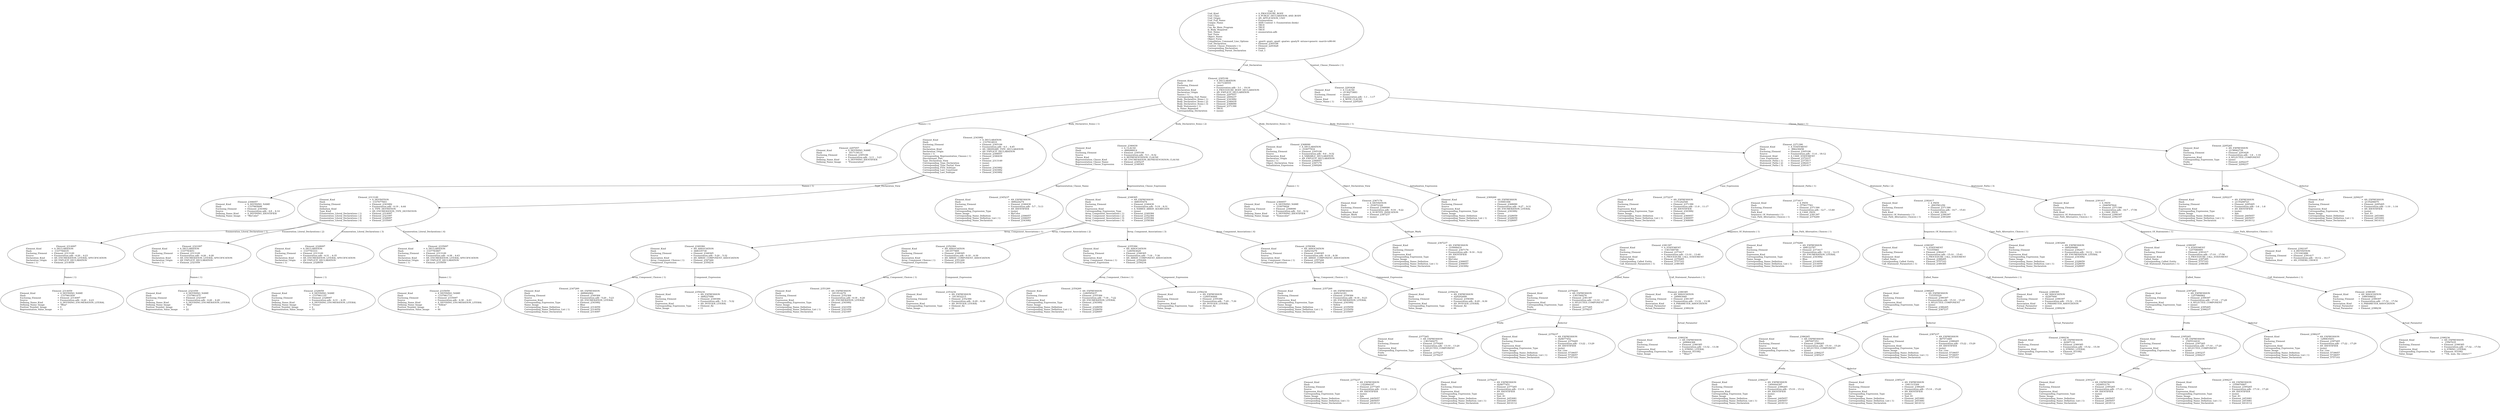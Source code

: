 digraph "enumeration.adt" {
  Unit_3 -> Element_2305106
      [ label=Unit_Declaration ];
  Unit_3 -> Element_2293428
      [ label="Context_Clause_Elements ( 1)" ];
  Unit_3
      [ label=<<TABLE BORDER="0" CELLBORDER="0" CELLSPACING="0" CELLPADDING="0"> 
          <TR><TD COLSPAN="3">Unit_3</TD></TR>
          <TR><TD ALIGN="LEFT">Unit_Kind   </TD><TD> = </TD><TD ALIGN="LEFT">A_PROCEDURE_BODY</TD></TR>
          <TR><TD ALIGN="LEFT">Unit_Class   </TD><TD> = </TD><TD ALIGN="LEFT">A_PUBLIC_DECLARATION_AND_BODY</TD></TR>
          <TR><TD ALIGN="LEFT">Unit_Origin   </TD><TD> = </TD><TD ALIGN="LEFT">AN_APPLICATION_UNIT</TD></TR>
          <TR><TD ALIGN="LEFT">Unit_Full_Name    </TD><TD> = </TD><TD ALIGN="LEFT">Enumeration</TD></TR>
          <TR><TD ALIGN="LEFT">Unique_Name   </TD><TD> = </TD><TD ALIGN="LEFT">ASIS Context 1: Enumeration (body)</TD></TR>
          <TR><TD ALIGN="LEFT">Exists  </TD><TD> = </TD><TD ALIGN="LEFT">TRUE</TD></TR>
          <TR><TD ALIGN="LEFT">Can_Be_Main_Program     </TD><TD> = </TD><TD ALIGN="LEFT">TRUE</TD></TR>
          <TR><TD ALIGN="LEFT">Is_Body_Required     </TD><TD> = </TD><TD ALIGN="LEFT">TRUE</TD></TR>
          <TR><TD ALIGN="LEFT">Text_Name   </TD><TD> = </TD><TD ALIGN="LEFT">enumeration.adb</TD></TR>
          <TR><TD ALIGN="LEFT">Text_Form   </TD><TD> = </TD><TD ALIGN="LEFT"></TD></TR>
          <TR><TD ALIGN="LEFT">Object_Name   </TD><TD> = </TD><TD ALIGN="LEFT"></TD></TR>
          <TR><TD ALIGN="LEFT">Object_Form   </TD><TD> = </TD><TD ALIGN="LEFT"></TD></TR>
          <TR><TD ALIGN="LEFT">Compilation_Command_Line_Options         </TD><TD> = </TD><TD ALIGN="LEFT">-gnatA -gnatc -gnatt -gnatws -gnatyN -mtune=generic -march=x86-64</TD></TR>
          <TR><TD ALIGN="LEFT">Unit_Declaration     </TD><TD> = </TD><TD ALIGN="LEFT">Element_2305106</TD></TR>
          <TR><TD ALIGN="LEFT">Context_Clause_Elements ( 1)        </TD><TD> = </TD><TD ALIGN="LEFT">Element_2293428</TD></TR>
          <TR><TD ALIGN="LEFT">Corresponding_Declaration       </TD><TD> = </TD><TD ALIGN="LEFT">(none)</TD></TR>
          <TR><TD ALIGN="LEFT">Corresponding_Parent_Declaration         </TD><TD> = </TD><TD ALIGN="LEFT">Unit_1</TD></TR>
          </TABLE>> ];
  Element_2293428 -> Element_2295265
      [ label="Clause_Name ( 1)" ];
  Element_2293428
      [ label=<<TABLE BORDER="0" CELLBORDER="0" CELLSPACING="0" CELLPADDING="0"> 
          <TR><TD COLSPAN="3">Element_2293428</TD></TR>
          <TR><TD ALIGN="LEFT">Element_Kind    </TD><TD> = </TD><TD ALIGN="LEFT">A_CLAUSE</TD></TR>
          <TR><TD ALIGN="LEFT">Hash  </TD><TD> = </TD><TD ALIGN="LEFT">-2136273683</TD></TR>
          <TR><TD ALIGN="LEFT">Enclosing_Element     </TD><TD> = </TD><TD ALIGN="LEFT">(none)</TD></TR>
          <TR><TD ALIGN="LEFT">Source  </TD><TD> = </TD><TD ALIGN="LEFT">Enumeration.adb - 1:1 .. 1:17</TD></TR>
          <TR><TD ALIGN="LEFT">Clause_Kind   </TD><TD> = </TD><TD ALIGN="LEFT">A_WITH_CLAUSE</TD></TR>
          <TR><TD ALIGN="LEFT">Clause_Name ( 1)     </TD><TD> = </TD><TD ALIGN="LEFT">Element_2295265</TD></TR>
          </TABLE>> ];
  Element_2295265 -> Element_2292237
      [ label=Prefix ];
  Element_2295265 -> Element_2294237
      [ label=Selector ];
  Element_2295265
      [ label=<<TABLE BORDER="0" CELLBORDER="0" CELLSPACING="0" CELLPADDING="0"> 
          <TR><TD COLSPAN="3">Element_2295265</TD></TR>
          <TR><TD ALIGN="LEFT">Element_Kind    </TD><TD> = </TD><TD ALIGN="LEFT">AN_EXPRESSION</TD></TR>
          <TR><TD ALIGN="LEFT">Hash  </TD><TD> = </TD><TD ALIGN="LEFT">-2138942739</TD></TR>
          <TR><TD ALIGN="LEFT">Enclosing_Element     </TD><TD> = </TD><TD ALIGN="LEFT">Element_2293428</TD></TR>
          <TR><TD ALIGN="LEFT">Source  </TD><TD> = </TD><TD ALIGN="LEFT">Enumeration.adb - 1:6 .. 1:16</TD></TR>
          <TR><TD ALIGN="LEFT">Expression_Kind    </TD><TD> = </TD><TD ALIGN="LEFT">A_SELECTED_COMPONENT</TD></TR>
          <TR><TD ALIGN="LEFT">Corresponding_Expression_Type        </TD><TD> = </TD><TD ALIGN="LEFT">(none)</TD></TR>
          <TR><TD ALIGN="LEFT">Prefix  </TD><TD> = </TD><TD ALIGN="LEFT">Element_2292237</TD></TR>
          <TR><TD ALIGN="LEFT">Selector   </TD><TD> = </TD><TD ALIGN="LEFT">Element_2294237</TD></TR>
          </TABLE>> ];
  Element_2292237
      [ label=<<TABLE BORDER="0" CELLBORDER="0" CELLSPACING="0" CELLPADDING="0"> 
          <TR><TD COLSPAN="3">Element_2292237</TD></TR>
          <TR><TD ALIGN="LEFT">Element_Kind    </TD><TD> = </TD><TD ALIGN="LEFT">AN_EXPRESSION</TD></TR>
          <TR><TD ALIGN="LEFT">Hash  </TD><TD> = </TD><TD ALIGN="LEFT">-2135208723</TD></TR>
          <TR><TD ALIGN="LEFT">Enclosing_Element     </TD><TD> = </TD><TD ALIGN="LEFT">Element_2295265</TD></TR>
          <TR><TD ALIGN="LEFT">Source  </TD><TD> = </TD><TD ALIGN="LEFT">Enumeration.adb - 1:6 .. 1:8</TD></TR>
          <TR><TD ALIGN="LEFT">Expression_Kind    </TD><TD> = </TD><TD ALIGN="LEFT">AN_IDENTIFIER</TD></TR>
          <TR><TD ALIGN="LEFT">Corresponding_Expression_Type        </TD><TD> = </TD><TD ALIGN="LEFT">(none)</TD></TR>
          <TR><TD ALIGN="LEFT">Name_Image   </TD><TD> = </TD><TD ALIGN="LEFT">Ada</TD></TR>
          <TR><TD ALIGN="LEFT">Corresponding_Name_Definition        </TD><TD> = </TD><TD ALIGN="LEFT">Element_2405057</TD></TR>
          <TR><TD ALIGN="LEFT">Corresponding_Name_Definition_List ( 1)          </TD><TD> = </TD><TD ALIGN="LEFT">Element_2405057</TD></TR>
          <TR><TD ALIGN="LEFT">Corresponding_Name_Declaration        </TD><TD> = </TD><TD ALIGN="LEFT">Element_2418112</TD></TR>
          </TABLE>> ];
  Element_2294237
      [ label=<<TABLE BORDER="0" CELLBORDER="0" CELLSPACING="0" CELLPADDING="0"> 
          <TR><TD COLSPAN="3">Element_2294237</TD></TR>
          <TR><TD ALIGN="LEFT">Element_Kind    </TD><TD> = </TD><TD ALIGN="LEFT">AN_EXPRESSION</TD></TR>
          <TR><TD ALIGN="LEFT">Hash  </TD><TD> = </TD><TD ALIGN="LEFT">-2135206675</TD></TR>
          <TR><TD ALIGN="LEFT">Enclosing_Element     </TD><TD> = </TD><TD ALIGN="LEFT">Element_2295265</TD></TR>
          <TR><TD ALIGN="LEFT">Source  </TD><TD> = </TD><TD ALIGN="LEFT">Enumeration.adb - 1:10 .. 1:16</TD></TR>
          <TR><TD ALIGN="LEFT">Expression_Kind    </TD><TD> = </TD><TD ALIGN="LEFT">AN_IDENTIFIER</TD></TR>
          <TR><TD ALIGN="LEFT">Corresponding_Expression_Type        </TD><TD> = </TD><TD ALIGN="LEFT">(none)</TD></TR>
          <TR><TD ALIGN="LEFT">Name_Image   </TD><TD> = </TD><TD ALIGN="LEFT">Text_IO</TD></TR>
          <TR><TD ALIGN="LEFT">Corresponding_Name_Definition        </TD><TD> = </TD><TD ALIGN="LEFT">Element_2453081</TD></TR>
          <TR><TD ALIGN="LEFT">Corresponding_Name_Definition_List ( 1)          </TD><TD> = </TD><TD ALIGN="LEFT">Element_2453081</TD></TR>
          <TR><TD ALIGN="LEFT">Corresponding_Name_Declaration        </TD><TD> = </TD><TD ALIGN="LEFT">Element_6414112</TD></TR>
          </TABLE>> ];
  Element_2305106 -> Element_2297057
      [ label="Names ( 1)" ];
  Element_2305106 -> Element_2343082
      [ label="Body_Declarative_Items ( 1)" ];
  Element_2305106 -> Element_2346430
      [ label="Body_Declarative_Items ( 2)" ];
  Element_2305106 -> Element_2368090
      [ label="Body_Declarative_Items ( 3)" ];
  Element_2305106 -> Element_2371390
      [ label="Body_Statements ( 1)" ];
  Element_2305106
      [ label=<<TABLE BORDER="0" CELLBORDER="0" CELLSPACING="0" CELLPADDING="0"> 
          <TR><TD COLSPAN="3">Element_2305106</TD></TR>
          <TR><TD ALIGN="LEFT">Element_Kind    </TD><TD> = </TD><TD ALIGN="LEFT">A_DECLARATION</TD></TR>
          <TR><TD ALIGN="LEFT">Hash  </TD><TD> = </TD><TD ALIGN="LEFT"> 1617338555</TD></TR>
          <TR><TD ALIGN="LEFT">Enclosing_Element     </TD><TD> = </TD><TD ALIGN="LEFT">(none)</TD></TR>
          <TR><TD ALIGN="LEFT">Source  </TD><TD> = </TD><TD ALIGN="LEFT">Enumeration.adb - 3:1 .. 19:16</TD></TR>
          <TR><TD ALIGN="LEFT">Declaration_Kind     </TD><TD> = </TD><TD ALIGN="LEFT">A_PROCEDURE_BODY_DECLARATION</TD></TR>
          <TR><TD ALIGN="LEFT">Declaration_Origin     </TD><TD> = </TD><TD ALIGN="LEFT">AN_EXPLICIT_DECLARATION</TD></TR>
          <TR><TD ALIGN="LEFT">Names ( 1)   </TD><TD> = </TD><TD ALIGN="LEFT">Element_2297057</TD></TR>
          <TR><TD ALIGN="LEFT">Corresponding_End_Name      </TD><TD> = </TD><TD ALIGN="LEFT">Element_2400237</TD></TR>
          <TR><TD ALIGN="LEFT">Body_Declarative_Items ( 1)       </TD><TD> = </TD><TD ALIGN="LEFT">Element_2343082</TD></TR>
          <TR><TD ALIGN="LEFT">Body_Declarative_Items ( 2)       </TD><TD> = </TD><TD ALIGN="LEFT">Element_2346430</TD></TR>
          <TR><TD ALIGN="LEFT">Body_Declarative_Items ( 3)       </TD><TD> = </TD><TD ALIGN="LEFT">Element_2368090</TD></TR>
          <TR><TD ALIGN="LEFT">Body_Statements ( 1)      </TD><TD> = </TD><TD ALIGN="LEFT">Element_2371390</TD></TR>
          <TR><TD ALIGN="LEFT">Is_Name_Repeated     </TD><TD> = </TD><TD ALIGN="LEFT">TRUE</TD></TR>
          <TR><TD ALIGN="LEFT">Corresponding_Declaration       </TD><TD> = </TD><TD ALIGN="LEFT">(none)</TD></TR>
          </TABLE>> ];
  Element_2297057
      [ label=<<TABLE BORDER="0" CELLBORDER="0" CELLSPACING="0" CELLPADDING="0"> 
          <TR><TD COLSPAN="3">Element_2297057</TD></TR>
          <TR><TD ALIGN="LEFT">Element_Kind    </TD><TD> = </TD><TD ALIGN="LEFT">A_DEFINING_NAME</TD></TR>
          <TR><TD ALIGN="LEFT">Hash  </TD><TD> = </TD><TD ALIGN="LEFT"> 1617139131</TD></TR>
          <TR><TD ALIGN="LEFT">Enclosing_Element     </TD><TD> = </TD><TD ALIGN="LEFT">Element_2305106</TD></TR>
          <TR><TD ALIGN="LEFT">Source  </TD><TD> = </TD><TD ALIGN="LEFT">Enumeration.adb - 3:11 .. 3:21</TD></TR>
          <TR><TD ALIGN="LEFT">Defining_Name_Kind     </TD><TD> = </TD><TD ALIGN="LEFT">A_DEFINING_IDENTIFIER</TD></TR>
          <TR><TD ALIGN="LEFT">Defining_Name_Image     </TD><TD> = </TD><TD ALIGN="LEFT">"Enumeration"</TD></TR>
          </TABLE>> ];
  Element_2343082 -> Element_2306057
      [ label="Names ( 1)" ];
  Element_2343082 -> Element_2313149
      [ label=Type_Declaration_View ];
  Element_2343082
      [ label=<<TABLE BORDER="0" CELLBORDER="0" CELLSPACING="0" CELLPADDING="0"> 
          <TR><TD COLSPAN="3">Element_2343082</TD></TR>
          <TR><TD ALIGN="LEFT">Element_Kind    </TD><TD> = </TD><TD ALIGN="LEFT">A_DECLARATION</TD></TR>
          <TR><TD ALIGN="LEFT">Hash  </TD><TD> = </TD><TD ALIGN="LEFT">-1337814819</TD></TR>
          <TR><TD ALIGN="LEFT">Enclosing_Element     </TD><TD> = </TD><TD ALIGN="LEFT">Element_2305106</TD></TR>
          <TR><TD ALIGN="LEFT">Source  </TD><TD> = </TD><TD ALIGN="LEFT">Enumeration.adb - 4:3 .. 4:45</TD></TR>
          <TR><TD ALIGN="LEFT">Declaration_Kind     </TD><TD> = </TD><TD ALIGN="LEFT">AN_ORDINARY_TYPE_DECLARATION</TD></TR>
          <TR><TD ALIGN="LEFT">Declaration_Origin     </TD><TD> = </TD><TD ALIGN="LEFT">AN_EXPLICIT_DECLARATION</TD></TR>
          <TR><TD ALIGN="LEFT">Names ( 1)   </TD><TD> = </TD><TD ALIGN="LEFT">Element_2306057</TD></TR>
          <TR><TD ALIGN="LEFT">Corresponding_Representation_Clauses ( 1)           </TD><TD> = </TD><TD ALIGN="LEFT">Element_2346430</TD></TR>
          <TR><TD ALIGN="LEFT">Discriminant_Part     </TD><TD> = </TD><TD ALIGN="LEFT">(none)</TD></TR>
          <TR><TD ALIGN="LEFT">Type_Declaration_View      </TD><TD> = </TD><TD ALIGN="LEFT">Element_2313149</TD></TR>
          <TR><TD ALIGN="LEFT">Corresponding_Type_Declaration        </TD><TD> = </TD><TD ALIGN="LEFT">(none)</TD></TR>
          <TR><TD ALIGN="LEFT">Corresponding_Type_Partial_View        </TD><TD> = </TD><TD ALIGN="LEFT">(none)</TD></TR>
          <TR><TD ALIGN="LEFT">Corresponding_First_Subtype       </TD><TD> = </TD><TD ALIGN="LEFT">Element_2343082</TD></TR>
          <TR><TD ALIGN="LEFT">Corresponding_Last_Constraint        </TD><TD> = </TD><TD ALIGN="LEFT">Element_2343082</TD></TR>
          <TR><TD ALIGN="LEFT">Corresponding_Last_Subtype       </TD><TD> = </TD><TD ALIGN="LEFT">Element_2343082</TD></TR>
          </TABLE>> ];
  Element_2306057
      [ label=<<TABLE BORDER="0" CELLBORDER="0" CELLSPACING="0" CELLPADDING="0"> 
          <TR><TD COLSPAN="3">Element_2306057</TD></TR>
          <TR><TD ALIGN="LEFT">Element_Kind    </TD><TD> = </TD><TD ALIGN="LEFT">A_DEFINING_NAME</TD></TR>
          <TR><TD ALIGN="LEFT">Hash  </TD><TD> = </TD><TD ALIGN="LEFT">-1337865699</TD></TR>
          <TR><TD ALIGN="LEFT">Enclosing_Element     </TD><TD> = </TD><TD ALIGN="LEFT">Element_2343082</TD></TR>
          <TR><TD ALIGN="LEFT">Source  </TD><TD> = </TD><TD ALIGN="LEFT">Enumeration.adb - 4:8 .. 4:14</TD></TR>
          <TR><TD ALIGN="LEFT">Defining_Name_Kind     </TD><TD> = </TD><TD ALIGN="LEFT">A_DEFINING_IDENTIFIER</TD></TR>
          <TR><TD ALIGN="LEFT">Defining_Name_Image     </TD><TD> = </TD><TD ALIGN="LEFT">"MyColor"</TD></TR>
          </TABLE>> ];
  Element_2313149 -> Element_2314097
      [ label="Enumeration_Literal_Declarations ( 1)" ];
  Element_2313149 -> Element_2321097
      [ label="Enumeration_Literal_Declarations ( 2)" ];
  Element_2313149 -> Element_2328097
      [ label="Enumeration_Literal_Declarations ( 3)" ];
  Element_2313149 -> Element_2335097
      [ label="Enumeration_Literal_Declarations ( 4)" ];
  Element_2313149
      [ label=<<TABLE BORDER="0" CELLBORDER="0" CELLSPACING="0" CELLPADDING="0"> 
          <TR><TD COLSPAN="3">Element_2313149</TD></TR>
          <TR><TD ALIGN="LEFT">Element_Kind    </TD><TD> = </TD><TD ALIGN="LEFT">A_DEFINITION</TD></TR>
          <TR><TD ALIGN="LEFT">Hash  </TD><TD> = </TD><TD ALIGN="LEFT">-1337677603</TD></TR>
          <TR><TD ALIGN="LEFT">Enclosing_Element     </TD><TD> = </TD><TD ALIGN="LEFT">Element_2343082</TD></TR>
          <TR><TD ALIGN="LEFT">Source  </TD><TD> = </TD><TD ALIGN="LEFT">Enumeration.adb - 4:19 .. 4:44</TD></TR>
          <TR><TD ALIGN="LEFT">Definition_Kind    </TD><TD> = </TD><TD ALIGN="LEFT">A_TYPE_DEFINITION</TD></TR>
          <TR><TD ALIGN="LEFT">Type_Kind   </TD><TD> = </TD><TD ALIGN="LEFT">AN_ENUMERATION_TYPE_DEFINITION</TD></TR>
          <TR><TD ALIGN="LEFT">Enumeration_Literal_Declarations ( 1)          </TD><TD> = </TD><TD ALIGN="LEFT">Element_2314097</TD></TR>
          <TR><TD ALIGN="LEFT">Enumeration_Literal_Declarations ( 2)          </TD><TD> = </TD><TD ALIGN="LEFT">Element_2321097</TD></TR>
          <TR><TD ALIGN="LEFT">Enumeration_Literal_Declarations ( 3)          </TD><TD> = </TD><TD ALIGN="LEFT">Element_2328097</TD></TR>
          <TR><TD ALIGN="LEFT">Enumeration_Literal_Declarations ( 4)          </TD><TD> = </TD><TD ALIGN="LEFT">Element_2335097</TD></TR>
          </TABLE>> ];
  Element_2314097 -> Element_2314059
      [ label="Names ( 1)" ];
  Element_2314097
      [ label=<<TABLE BORDER="0" CELLBORDER="0" CELLSPACING="0" CELLPADDING="0"> 
          <TR><TD COLSPAN="3">Element_2314097</TD></TR>
          <TR><TD ALIGN="LEFT">Element_Kind    </TD><TD> = </TD><TD ALIGN="LEFT">A_DECLARATION</TD></TR>
          <TR><TD ALIGN="LEFT">Hash  </TD><TD> = </TD><TD ALIGN="LEFT">-1337784035</TD></TR>
          <TR><TD ALIGN="LEFT">Enclosing_Element     </TD><TD> = </TD><TD ALIGN="LEFT">Element_2313149</TD></TR>
          <TR><TD ALIGN="LEFT">Source  </TD><TD> = </TD><TD ALIGN="LEFT">Enumeration.adb - 4:20 .. 4:23</TD></TR>
          <TR><TD ALIGN="LEFT">Declaration_Kind     </TD><TD> = </TD><TD ALIGN="LEFT">AN_ENUMERATION_LITERAL_SPECIFICATION</TD></TR>
          <TR><TD ALIGN="LEFT">Declaration_Origin     </TD><TD> = </TD><TD ALIGN="LEFT">AN_EXPLICIT_DECLARATION</TD></TR>
          <TR><TD ALIGN="LEFT">Names ( 1)   </TD><TD> = </TD><TD ALIGN="LEFT">Element_2314059</TD></TR>
          </TABLE>> ];
  Element_2314059
      [ label=<<TABLE BORDER="0" CELLBORDER="0" CELLSPACING="0" CELLPADDING="0"> 
          <TR><TD COLSPAN="3">Element_2314059</TD></TR>
          <TR><TD ALIGN="LEFT">Element_Kind    </TD><TD> = </TD><TD ALIGN="LEFT">A_DEFINING_NAME</TD></TR>
          <TR><TD ALIGN="LEFT">Hash  </TD><TD> = </TD><TD ALIGN="LEFT">-1337861859</TD></TR>
          <TR><TD ALIGN="LEFT">Enclosing_Element     </TD><TD> = </TD><TD ALIGN="LEFT">Element_2314097</TD></TR>
          <TR><TD ALIGN="LEFT">Source  </TD><TD> = </TD><TD ALIGN="LEFT">Enumeration.adb - 4:20 .. 4:23</TD></TR>
          <TR><TD ALIGN="LEFT">Defining_Name_Kind     </TD><TD> = </TD><TD ALIGN="LEFT">A_DEFINING_ENUMERATION_LITERAL</TD></TR>
          <TR><TD ALIGN="LEFT">Defining_Name_Image     </TD><TD> = </TD><TD ALIGN="LEFT">"Blue"</TD></TR>
          <TR><TD ALIGN="LEFT">Position_Number_Image      </TD><TD> = </TD><TD ALIGN="LEFT">0</TD></TR>
          <TR><TD ALIGN="LEFT">Representation_Value_Image       </TD><TD> = </TD><TD ALIGN="LEFT">11</TD></TR>
          </TABLE>> ];
  Element_2321097 -> Element_2321059
      [ label="Names ( 1)" ];
  Element_2321097
      [ label=<<TABLE BORDER="0" CELLBORDER="0" CELLSPACING="0" CELLPADDING="0"> 
          <TR><TD COLSPAN="3">Element_2321097</TD></TR>
          <TR><TD ALIGN="LEFT">Element_Kind    </TD><TD> = </TD><TD ALIGN="LEFT">A_DECLARATION</TD></TR>
          <TR><TD ALIGN="LEFT">Hash  </TD><TD> = </TD><TD ALIGN="LEFT">-1337783651</TD></TR>
          <TR><TD ALIGN="LEFT">Enclosing_Element     </TD><TD> = </TD><TD ALIGN="LEFT">Element_2313149</TD></TR>
          <TR><TD ALIGN="LEFT">Source  </TD><TD> = </TD><TD ALIGN="LEFT">Enumeration.adb - 4:26 .. 4:28</TD></TR>
          <TR><TD ALIGN="LEFT">Declaration_Kind     </TD><TD> = </TD><TD ALIGN="LEFT">AN_ENUMERATION_LITERAL_SPECIFICATION</TD></TR>
          <TR><TD ALIGN="LEFT">Declaration_Origin     </TD><TD> = </TD><TD ALIGN="LEFT">AN_EXPLICIT_DECLARATION</TD></TR>
          <TR><TD ALIGN="LEFT">Names ( 1)   </TD><TD> = </TD><TD ALIGN="LEFT">Element_2321059</TD></TR>
          </TABLE>> ];
  Element_2321059
      [ label=<<TABLE BORDER="0" CELLBORDER="0" CELLSPACING="0" CELLPADDING="0"> 
          <TR><TD COLSPAN="3">Element_2321059</TD></TR>
          <TR><TD ALIGN="LEFT">Element_Kind    </TD><TD> = </TD><TD ALIGN="LEFT">A_DEFINING_NAME</TD></TR>
          <TR><TD ALIGN="LEFT">Hash  </TD><TD> = </TD><TD ALIGN="LEFT">-1337861475</TD></TR>
          <TR><TD ALIGN="LEFT">Enclosing_Element     </TD><TD> = </TD><TD ALIGN="LEFT">Element_2321097</TD></TR>
          <TR><TD ALIGN="LEFT">Source  </TD><TD> = </TD><TD ALIGN="LEFT">Enumeration.adb - 4:26 .. 4:28</TD></TR>
          <TR><TD ALIGN="LEFT">Defining_Name_Kind     </TD><TD> = </TD><TD ALIGN="LEFT">A_DEFINING_ENUMERATION_LITERAL</TD></TR>
          <TR><TD ALIGN="LEFT">Defining_Name_Image     </TD><TD> = </TD><TD ALIGN="LEFT">"Red"</TD></TR>
          <TR><TD ALIGN="LEFT">Position_Number_Image      </TD><TD> = </TD><TD ALIGN="LEFT">1</TD></TR>
          <TR><TD ALIGN="LEFT">Representation_Value_Image       </TD><TD> = </TD><TD ALIGN="LEFT">22</TD></TR>
          </TABLE>> ];
  Element_2328097 -> Element_2328059
      [ label="Names ( 1)" ];
  Element_2328097
      [ label=<<TABLE BORDER="0" CELLBORDER="0" CELLSPACING="0" CELLPADDING="0"> 
          <TR><TD COLSPAN="3">Element_2328097</TD></TR>
          <TR><TD ALIGN="LEFT">Element_Kind    </TD><TD> = </TD><TD ALIGN="LEFT">A_DECLARATION</TD></TR>
          <TR><TD ALIGN="LEFT">Hash  </TD><TD> = </TD><TD ALIGN="LEFT">-1337783331</TD></TR>
          <TR><TD ALIGN="LEFT">Enclosing_Element     </TD><TD> = </TD><TD ALIGN="LEFT">Element_2313149</TD></TR>
          <TR><TD ALIGN="LEFT">Source  </TD><TD> = </TD><TD ALIGN="LEFT">Enumeration.adb - 4:31 .. 4:35</TD></TR>
          <TR><TD ALIGN="LEFT">Declaration_Kind     </TD><TD> = </TD><TD ALIGN="LEFT">AN_ENUMERATION_LITERAL_SPECIFICATION</TD></TR>
          <TR><TD ALIGN="LEFT">Declaration_Origin     </TD><TD> = </TD><TD ALIGN="LEFT">AN_EXPLICIT_DECLARATION</TD></TR>
          <TR><TD ALIGN="LEFT">Names ( 1)   </TD><TD> = </TD><TD ALIGN="LEFT">Element_2328059</TD></TR>
          </TABLE>> ];
  Element_2328059
      [ label=<<TABLE BORDER="0" CELLBORDER="0" CELLSPACING="0" CELLPADDING="0"> 
          <TR><TD COLSPAN="3">Element_2328059</TD></TR>
          <TR><TD ALIGN="LEFT">Element_Kind    </TD><TD> = </TD><TD ALIGN="LEFT">A_DEFINING_NAME</TD></TR>
          <TR><TD ALIGN="LEFT">Hash  </TD><TD> = </TD><TD ALIGN="LEFT">-1337861155</TD></TR>
          <TR><TD ALIGN="LEFT">Enclosing_Element     </TD><TD> = </TD><TD ALIGN="LEFT">Element_2328097</TD></TR>
          <TR><TD ALIGN="LEFT">Source  </TD><TD> = </TD><TD ALIGN="LEFT">Enumeration.adb - 4:31 .. 4:35</TD></TR>
          <TR><TD ALIGN="LEFT">Defining_Name_Kind     </TD><TD> = </TD><TD ALIGN="LEFT">A_DEFINING_ENUMERATION_LITERAL</TD></TR>
          <TR><TD ALIGN="LEFT">Defining_Name_Image     </TD><TD> = </TD><TD ALIGN="LEFT">"Green"</TD></TR>
          <TR><TD ALIGN="LEFT">Position_Number_Image      </TD><TD> = </TD><TD ALIGN="LEFT">2</TD></TR>
          <TR><TD ALIGN="LEFT">Representation_Value_Image       </TD><TD> = </TD><TD ALIGN="LEFT">33</TD></TR>
          </TABLE>> ];
  Element_2335097 -> Element_2335059
      [ label="Names ( 1)" ];
  Element_2335097
      [ label=<<TABLE BORDER="0" CELLBORDER="0" CELLSPACING="0" CELLPADDING="0"> 
          <TR><TD COLSPAN="3">Element_2335097</TD></TR>
          <TR><TD ALIGN="LEFT">Element_Kind    </TD><TD> = </TD><TD ALIGN="LEFT">A_DECLARATION</TD></TR>
          <TR><TD ALIGN="LEFT">Hash  </TD><TD> = </TD><TD ALIGN="LEFT">-1337783907</TD></TR>
          <TR><TD ALIGN="LEFT">Enclosing_Element     </TD><TD> = </TD><TD ALIGN="LEFT">Element_2313149</TD></TR>
          <TR><TD ALIGN="LEFT">Source  </TD><TD> = </TD><TD ALIGN="LEFT">Enumeration.adb - 4:38 .. 4:43</TD></TR>
          <TR><TD ALIGN="LEFT">Declaration_Kind     </TD><TD> = </TD><TD ALIGN="LEFT">AN_ENUMERATION_LITERAL_SPECIFICATION</TD></TR>
          <TR><TD ALIGN="LEFT">Declaration_Origin     </TD><TD> = </TD><TD ALIGN="LEFT">AN_EXPLICIT_DECLARATION</TD></TR>
          <TR><TD ALIGN="LEFT">Names ( 1)   </TD><TD> = </TD><TD ALIGN="LEFT">Element_2335059</TD></TR>
          </TABLE>> ];
  Element_2335059
      [ label=<<TABLE BORDER="0" CELLBORDER="0" CELLSPACING="0" CELLPADDING="0"> 
          <TR><TD COLSPAN="3">Element_2335059</TD></TR>
          <TR><TD ALIGN="LEFT">Element_Kind    </TD><TD> = </TD><TD ALIGN="LEFT">A_DEFINING_NAME</TD></TR>
          <TR><TD ALIGN="LEFT">Hash  </TD><TD> = </TD><TD ALIGN="LEFT">-1337861731</TD></TR>
          <TR><TD ALIGN="LEFT">Enclosing_Element     </TD><TD> = </TD><TD ALIGN="LEFT">Element_2335097</TD></TR>
          <TR><TD ALIGN="LEFT">Source  </TD><TD> = </TD><TD ALIGN="LEFT">Enumeration.adb - 4:38 .. 4:43</TD></TR>
          <TR><TD ALIGN="LEFT">Defining_Name_Kind     </TD><TD> = </TD><TD ALIGN="LEFT">A_DEFINING_ENUMERATION_LITERAL</TD></TR>
          <TR><TD ALIGN="LEFT">Defining_Name_Image     </TD><TD> = </TD><TD ALIGN="LEFT">"Yellow"</TD></TR>
          <TR><TD ALIGN="LEFT">Position_Number_Image      </TD><TD> = </TD><TD ALIGN="LEFT">3</TD></TR>
          <TR><TD ALIGN="LEFT">Representation_Value_Image       </TD><TD> = </TD><TD ALIGN="LEFT">44</TD></TR>
          </TABLE>> ];
  Element_2346430 -> Element_2345237
      [ label=Representation_Clause_Name ];
  Element_2346430 -> Element_2348365
      [ label=Representation_Clause_Expression ];
  Element_2346430
      [ label=<<TABLE BORDER="0" CELLBORDER="0" CELLSPACING="0" CELLPADDING="0"> 
          <TR><TD COLSPAN="3">Element_2346430</TD></TR>
          <TR><TD ALIGN="LEFT">Element_Kind    </TD><TD> = </TD><TD ALIGN="LEFT">A_CLAUSE</TD></TR>
          <TR><TD ALIGN="LEFT">Hash  </TD><TD> = </TD><TD ALIGN="LEFT">-668288914</TD></TR>
          <TR><TD ALIGN="LEFT">Enclosing_Element     </TD><TD> = </TD><TD ALIGN="LEFT">Element_2305106</TD></TR>
          <TR><TD ALIGN="LEFT">Source  </TD><TD> = </TD><TD ALIGN="LEFT">Enumeration.adb - 5:3 .. 8:32</TD></TR>
          <TR><TD ALIGN="LEFT">Clause_Kind   </TD><TD> = </TD><TD ALIGN="LEFT">A_REPRESENTATION_CLAUSE</TD></TR>
          <TR><TD ALIGN="LEFT">Representation_Clause_Kind       </TD><TD> = </TD><TD ALIGN="LEFT">AN_ENUMERATION_REPRESENTATION_CLAUSE</TD></TR>
          <TR><TD ALIGN="LEFT">Representation_Clause_Name       </TD><TD> = </TD><TD ALIGN="LEFT">Element_2345237</TD></TR>
          <TR><TD ALIGN="LEFT">Representation_Clause_Expression         </TD><TD> = </TD><TD ALIGN="LEFT">Element_2348365</TD></TR>
          </TABLE>> ];
  Element_2345237
      [ label=<<TABLE BORDER="0" CELLBORDER="0" CELLSPACING="0" CELLPADDING="0"> 
          <TR><TD COLSPAN="3">Element_2345237</TD></TR>
          <TR><TD ALIGN="LEFT">Element_Kind    </TD><TD> = </TD><TD ALIGN="LEFT">AN_EXPRESSION</TD></TR>
          <TR><TD ALIGN="LEFT">Hash  </TD><TD> = </TD><TD ALIGN="LEFT">-668224274</TD></TR>
          <TR><TD ALIGN="LEFT">Enclosing_Element     </TD><TD> = </TD><TD ALIGN="LEFT">Element_2346430</TD></TR>
          <TR><TD ALIGN="LEFT">Source  </TD><TD> = </TD><TD ALIGN="LEFT">Enumeration.adb - 5:7 .. 5:13</TD></TR>
          <TR><TD ALIGN="LEFT">Expression_Kind    </TD><TD> = </TD><TD ALIGN="LEFT">AN_IDENTIFIER</TD></TR>
          <TR><TD ALIGN="LEFT">Corresponding_Expression_Type        </TD><TD> = </TD><TD ALIGN="LEFT">(none)</TD></TR>
          <TR><TD ALIGN="LEFT">Name_Image   </TD><TD> = </TD><TD ALIGN="LEFT">MyColor</TD></TR>
          <TR><TD ALIGN="LEFT">Corresponding_Name_Definition        </TD><TD> = </TD><TD ALIGN="LEFT">Element_2306057</TD></TR>
          <TR><TD ALIGN="LEFT">Corresponding_Name_Definition_List ( 1)          </TD><TD> = </TD><TD ALIGN="LEFT">Element_2306057</TD></TR>
          <TR><TD ALIGN="LEFT">Corresponding_Name_Declaration        </TD><TD> = </TD><TD ALIGN="LEFT">Element_2343082</TD></TR>
          </TABLE>> ];
  Element_2348365 -> Element_2349384
      [ label="Array_Component_Associations ( 1)" ];
  Element_2348365 -> Element_2352384
      [ label="Array_Component_Associations ( 2)" ];
  Element_2348365 -> Element_2355384
      [ label="Array_Component_Associations ( 3)" ];
  Element_2348365 -> Element_2358384
      [ label="Array_Component_Associations ( 4)" ];
  Element_2348365
      [ label=<<TABLE BORDER="0" CELLBORDER="0" CELLSPACING="0" CELLPADDING="0"> 
          <TR><TD COLSPAN="3">Element_2348365</TD></TR>
          <TR><TD ALIGN="LEFT">Element_Kind    </TD><TD> = </TD><TD ALIGN="LEFT">AN_EXPRESSION</TD></TR>
          <TR><TD ALIGN="LEFT">Hash  </TD><TD> = </TD><TD ALIGN="LEFT">-668355474</TD></TR>
          <TR><TD ALIGN="LEFT">Enclosing_Element     </TD><TD> = </TD><TD ALIGN="LEFT">Element_2346430</TD></TR>
          <TR><TD ALIGN="LEFT">Source  </TD><TD> = </TD><TD ALIGN="LEFT">Enumeration.adb - 5:19 .. 8:31</TD></TR>
          <TR><TD ALIGN="LEFT">Expression_Kind    </TD><TD> = </TD><TD ALIGN="LEFT">A_NAMED_ARRAY_AGGREGATE</TD></TR>
          <TR><TD ALIGN="LEFT">Corresponding_Expression_Type        </TD><TD> = </TD><TD ALIGN="LEFT">(none)</TD></TR>
          <TR><TD ALIGN="LEFT">Array_Component_Associations ( 1)         </TD><TD> = </TD><TD ALIGN="LEFT">Element_2349384</TD></TR>
          <TR><TD ALIGN="LEFT">Array_Component_Associations ( 2)         </TD><TD> = </TD><TD ALIGN="LEFT">Element_2352384</TD></TR>
          <TR><TD ALIGN="LEFT">Array_Component_Associations ( 3)         </TD><TD> = </TD><TD ALIGN="LEFT">Element_2355384</TD></TR>
          <TR><TD ALIGN="LEFT">Array_Component_Associations ( 4)         </TD><TD> = </TD><TD ALIGN="LEFT">Element_2358384</TD></TR>
          </TABLE>> ];
  Element_2349384 -> Element_2347260
      [ label="Array_Component_Choices ( 1)" ];
  Element_2349384 -> Element_2350234
      [ label=Component_Expression ];
  Element_2349384
      [ label=<<TABLE BORDER="0" CELLBORDER="0" CELLSPACING="0" CELLPADDING="0"> 
          <TR><TD COLSPAN="3">Element_2349384</TD></TR>
          <TR><TD ALIGN="LEFT">Element_Kind    </TD><TD> = </TD><TD ALIGN="LEFT">AN_ASSOCIATION</TD></TR>
          <TR><TD ALIGN="LEFT">Hash  </TD><TD> = </TD><TD ALIGN="LEFT">-668335730</TD></TR>
          <TR><TD ALIGN="LEFT">Enclosing_Element     </TD><TD> = </TD><TD ALIGN="LEFT">Element_2348365</TD></TR>
          <TR><TD ALIGN="LEFT">Source  </TD><TD> = </TD><TD ALIGN="LEFT">Enumeration.adb - 5:20 .. 5:32</TD></TR>
          <TR><TD ALIGN="LEFT">Association_Kind     </TD><TD> = </TD><TD ALIGN="LEFT">AN_ARRAY_COMPONENT_ASSOCIATION</TD></TR>
          <TR><TD ALIGN="LEFT">Array_Component_Choices ( 1)        </TD><TD> = </TD><TD ALIGN="LEFT">Element_2347260</TD></TR>
          <TR><TD ALIGN="LEFT">Component_Expression      </TD><TD> = </TD><TD ALIGN="LEFT">Element_2350234</TD></TR>
          </TABLE>> ];
  Element_2347260
      [ label=<<TABLE BORDER="0" CELLBORDER="0" CELLSPACING="0" CELLPADDING="0"> 
          <TR><TD COLSPAN="3">Element_2347260</TD></TR>
          <TR><TD ALIGN="LEFT">Element_Kind    </TD><TD> = </TD><TD ALIGN="LEFT">AN_EXPRESSION</TD></TR>
          <TR><TD ALIGN="LEFT">Hash  </TD><TD> = </TD><TD ALIGN="LEFT">-668462962</TD></TR>
          <TR><TD ALIGN="LEFT">Enclosing_Element     </TD><TD> = </TD><TD ALIGN="LEFT">Element_2349384</TD></TR>
          <TR><TD ALIGN="LEFT">Source  </TD><TD> = </TD><TD ALIGN="LEFT">Enumeration.adb - 5:20 .. 5:23</TD></TR>
          <TR><TD ALIGN="LEFT">Expression_Kind    </TD><TD> = </TD><TD ALIGN="LEFT">AN_ENUMERATION_LITERAL</TD></TR>
          <TR><TD ALIGN="LEFT">Corresponding_Expression_Type        </TD><TD> = </TD><TD ALIGN="LEFT">Element_2343082</TD></TR>
          <TR><TD ALIGN="LEFT">Name_Image   </TD><TD> = </TD><TD ALIGN="LEFT">Blue</TD></TR>
          <TR><TD ALIGN="LEFT">Corresponding_Name_Definition        </TD><TD> = </TD><TD ALIGN="LEFT">Element_2314059</TD></TR>
          <TR><TD ALIGN="LEFT">Corresponding_Name_Definition_List ( 1)          </TD><TD> = </TD><TD ALIGN="LEFT">Element_2314059</TD></TR>
          <TR><TD ALIGN="LEFT">Corresponding_Name_Declaration        </TD><TD> = </TD><TD ALIGN="LEFT">Element_2314097</TD></TR>
          </TABLE>> ];
  Element_2350234
      [ label=<<TABLE BORDER="0" CELLBORDER="0" CELLSPACING="0" CELLPADDING="0"> 
          <TR><TD COLSPAN="3">Element_2350234</TD></TR>
          <TR><TD ALIGN="LEFT">Element_Kind    </TD><TD> = </TD><TD ALIGN="LEFT">AN_EXPRESSION</TD></TR>
          <TR><TD ALIGN="LEFT">Hash  </TD><TD> = </TD><TD ALIGN="LEFT">-668227090</TD></TR>
          <TR><TD ALIGN="LEFT">Enclosing_Element     </TD><TD> = </TD><TD ALIGN="LEFT">Element_2349384</TD></TR>
          <TR><TD ALIGN="LEFT">Source  </TD><TD> = </TD><TD ALIGN="LEFT">Enumeration.adb - 5:31 .. 5:32</TD></TR>
          <TR><TD ALIGN="LEFT">Expression_Kind    </TD><TD> = </TD><TD ALIGN="LEFT">AN_INTEGER_LITERAL</TD></TR>
          <TR><TD ALIGN="LEFT">Corresponding_Expression_Type        </TD><TD> = </TD><TD ALIGN="LEFT">Element_82</TD></TR>
          <TR><TD ALIGN="LEFT">Value_Image   </TD><TD> = </TD><TD ALIGN="LEFT">11</TD></TR>
          </TABLE>> ];
  Element_2352384 -> Element_2351260
      [ label="Array_Component_Choices ( 1)" ];
  Element_2352384 -> Element_2353234
      [ label=Component_Expression ];
  Element_2352384
      [ label=<<TABLE BORDER="0" CELLBORDER="0" CELLSPACING="0" CELLPADDING="0"> 
          <TR><TD COLSPAN="3">Element_2352384</TD></TR>
          <TR><TD ALIGN="LEFT">Element_Kind    </TD><TD> = </TD><TD ALIGN="LEFT">AN_ASSOCIATION</TD></TR>
          <TR><TD ALIGN="LEFT">Hash  </TD><TD> = </TD><TD ALIGN="LEFT"> 1813577895</TD></TR>
          <TR><TD ALIGN="LEFT">Enclosing_Element     </TD><TD> = </TD><TD ALIGN="LEFT">Element_2348365</TD></TR>
          <TR><TD ALIGN="LEFT">Source  </TD><TD> = </TD><TD ALIGN="LEFT">Enumeration.adb - 6:18 .. 6:30</TD></TR>
          <TR><TD ALIGN="LEFT">Association_Kind     </TD><TD> = </TD><TD ALIGN="LEFT">AN_ARRAY_COMPONENT_ASSOCIATION</TD></TR>
          <TR><TD ALIGN="LEFT">Array_Component_Choices ( 1)        </TD><TD> = </TD><TD ALIGN="LEFT">Element_2351260</TD></TR>
          <TR><TD ALIGN="LEFT">Component_Expression      </TD><TD> = </TD><TD ALIGN="LEFT">Element_2353234</TD></TR>
          </TABLE>> ];
  Element_2351260
      [ label=<<TABLE BORDER="0" CELLBORDER="0" CELLSPACING="0" CELLPADDING="0"> 
          <TR><TD COLSPAN="3">Element_2351260</TD></TR>
          <TR><TD ALIGN="LEFT">Element_Kind    </TD><TD> = </TD><TD ALIGN="LEFT">AN_EXPRESSION</TD></TR>
          <TR><TD ALIGN="LEFT">Hash  </TD><TD> = </TD><TD ALIGN="LEFT"> 1813514279</TD></TR>
          <TR><TD ALIGN="LEFT">Enclosing_Element     </TD><TD> = </TD><TD ALIGN="LEFT">Element_2352384</TD></TR>
          <TR><TD ALIGN="LEFT">Source  </TD><TD> = </TD><TD ALIGN="LEFT">Enumeration.adb - 6:18 .. 6:20</TD></TR>
          <TR><TD ALIGN="LEFT">Expression_Kind    </TD><TD> = </TD><TD ALIGN="LEFT">AN_ENUMERATION_LITERAL</TD></TR>
          <TR><TD ALIGN="LEFT">Corresponding_Expression_Type        </TD><TD> = </TD><TD ALIGN="LEFT">Element_2343082</TD></TR>
          <TR><TD ALIGN="LEFT">Name_Image   </TD><TD> = </TD><TD ALIGN="LEFT">Red</TD></TR>
          <TR><TD ALIGN="LEFT">Corresponding_Name_Definition        </TD><TD> = </TD><TD ALIGN="LEFT">Element_2321059</TD></TR>
          <TR><TD ALIGN="LEFT">Corresponding_Name_Definition_List ( 1)          </TD><TD> = </TD><TD ALIGN="LEFT">Element_2321059</TD></TR>
          <TR><TD ALIGN="LEFT">Corresponding_Name_Declaration        </TD><TD> = </TD><TD ALIGN="LEFT">Element_2321097</TD></TR>
          </TABLE>> ];
  Element_2353234
      [ label=<<TABLE BORDER="0" CELLBORDER="0" CELLSPACING="0" CELLPADDING="0"> 
          <TR><TD COLSPAN="3">Element_2353234</TD></TR>
          <TR><TD ALIGN="LEFT">Element_Kind    </TD><TD> = </TD><TD ALIGN="LEFT">AN_EXPRESSION</TD></TR>
          <TR><TD ALIGN="LEFT">Hash  </TD><TD> = </TD><TD ALIGN="LEFT"> 1813632215</TD></TR>
          <TR><TD ALIGN="LEFT">Enclosing_Element     </TD><TD> = </TD><TD ALIGN="LEFT">Element_2352384</TD></TR>
          <TR><TD ALIGN="LEFT">Source  </TD><TD> = </TD><TD ALIGN="LEFT">Enumeration.adb - 6:29 .. 6:30</TD></TR>
          <TR><TD ALIGN="LEFT">Expression_Kind    </TD><TD> = </TD><TD ALIGN="LEFT">AN_INTEGER_LITERAL</TD></TR>
          <TR><TD ALIGN="LEFT">Corresponding_Expression_Type        </TD><TD> = </TD><TD ALIGN="LEFT">Element_82</TD></TR>
          <TR><TD ALIGN="LEFT">Value_Image   </TD><TD> = </TD><TD ALIGN="LEFT">22</TD></TR>
          </TABLE>> ];
  Element_2355384 -> Element_2354260
      [ label="Array_Component_Choices ( 1)" ];
  Element_2355384 -> Element_2356234
      [ label=Component_Expression ];
  Element_2355384
      [ label=<<TABLE BORDER="0" CELLBORDER="0" CELLSPACING="0" CELLPADDING="0"> 
          <TR><TD COLSPAN="3">Element_2355384</TD></TR>
          <TR><TD ALIGN="LEFT">Element_Kind    </TD><TD> = </TD><TD ALIGN="LEFT">AN_ASSOCIATION</TD></TR>
          <TR><TD ALIGN="LEFT">Hash  </TD><TD> = </TD><TD ALIGN="LEFT">-1240563629</TD></TR>
          <TR><TD ALIGN="LEFT">Enclosing_Element     </TD><TD> = </TD><TD ALIGN="LEFT">Element_2348365</TD></TR>
          <TR><TD ALIGN="LEFT">Source  </TD><TD> = </TD><TD ALIGN="LEFT">Enumeration.adb - 7:18 .. 7:30</TD></TR>
          <TR><TD ALIGN="LEFT">Association_Kind     </TD><TD> = </TD><TD ALIGN="LEFT">AN_ARRAY_COMPONENT_ASSOCIATION</TD></TR>
          <TR><TD ALIGN="LEFT">Array_Component_Choices ( 1)        </TD><TD> = </TD><TD ALIGN="LEFT">Element_2354260</TD></TR>
          <TR><TD ALIGN="LEFT">Component_Expression      </TD><TD> = </TD><TD ALIGN="LEFT">Element_2356234</TD></TR>
          </TABLE>> ];
  Element_2354260
      [ label=<<TABLE BORDER="0" CELLBORDER="0" CELLSPACING="0" CELLPADDING="0"> 
          <TR><TD COLSPAN="3">Element_2354260</TD></TR>
          <TR><TD ALIGN="LEFT">Element_Kind    </TD><TD> = </TD><TD ALIGN="LEFT">AN_EXPRESSION</TD></TR>
          <TR><TD ALIGN="LEFT">Hash  </TD><TD> = </TD><TD ALIGN="LEFT">-1240595437</TD></TR>
          <TR><TD ALIGN="LEFT">Enclosing_Element     </TD><TD> = </TD><TD ALIGN="LEFT">Element_2355384</TD></TR>
          <TR><TD ALIGN="LEFT">Source  </TD><TD> = </TD><TD ALIGN="LEFT">Enumeration.adb - 7:18 .. 7:22</TD></TR>
          <TR><TD ALIGN="LEFT">Expression_Kind    </TD><TD> = </TD><TD ALIGN="LEFT">AN_ENUMERATION_LITERAL</TD></TR>
          <TR><TD ALIGN="LEFT">Corresponding_Expression_Type        </TD><TD> = </TD><TD ALIGN="LEFT">Element_2343082</TD></TR>
          <TR><TD ALIGN="LEFT">Name_Image   </TD><TD> = </TD><TD ALIGN="LEFT">Green</TD></TR>
          <TR><TD ALIGN="LEFT">Corresponding_Name_Definition        </TD><TD> = </TD><TD ALIGN="LEFT">Element_2328059</TD></TR>
          <TR><TD ALIGN="LEFT">Corresponding_Name_Definition_List ( 1)          </TD><TD> = </TD><TD ALIGN="LEFT">Element_2328059</TD></TR>
          <TR><TD ALIGN="LEFT">Corresponding_Name_Declaration        </TD><TD> = </TD><TD ALIGN="LEFT">Element_2328097</TD></TR>
          </TABLE>> ];
  Element_2356234
      [ label=<<TABLE BORDER="0" CELLBORDER="0" CELLSPACING="0" CELLPADDING="0"> 
          <TR><TD COLSPAN="3">Element_2356234</TD></TR>
          <TR><TD ALIGN="LEFT">Element_Kind    </TD><TD> = </TD><TD ALIGN="LEFT">AN_EXPRESSION</TD></TR>
          <TR><TD ALIGN="LEFT">Hash  </TD><TD> = </TD><TD ALIGN="LEFT">-1240536469</TD></TR>
          <TR><TD ALIGN="LEFT">Enclosing_Element     </TD><TD> = </TD><TD ALIGN="LEFT">Element_2355384</TD></TR>
          <TR><TD ALIGN="LEFT">Source  </TD><TD> = </TD><TD ALIGN="LEFT">Enumeration.adb - 7:29 .. 7:30</TD></TR>
          <TR><TD ALIGN="LEFT">Expression_Kind    </TD><TD> = </TD><TD ALIGN="LEFT">AN_INTEGER_LITERAL</TD></TR>
          <TR><TD ALIGN="LEFT">Corresponding_Expression_Type        </TD><TD> = </TD><TD ALIGN="LEFT">Element_82</TD></TR>
          <TR><TD ALIGN="LEFT">Value_Image   </TD><TD> = </TD><TD ALIGN="LEFT">33</TD></TR>
          </TABLE>> ];
  Element_2358384 -> Element_2357260
      [ label="Array_Component_Choices ( 1)" ];
  Element_2358384 -> Element_2359234
      [ label=Component_Expression ];
  Element_2358384
      [ label=<<TABLE BORDER="0" CELLBORDER="0" CELLSPACING="0" CELLPADDING="0"> 
          <TR><TD COLSPAN="3">Element_2358384</TD></TR>
          <TR><TD ALIGN="LEFT">Element_Kind    </TD><TD> = </TD><TD ALIGN="LEFT">AN_ASSOCIATION</TD></TR>
          <TR><TD ALIGN="LEFT">Hash  </TD><TD> = </TD><TD ALIGN="LEFT">-620216279</TD></TR>
          <TR><TD ALIGN="LEFT">Enclosing_Element     </TD><TD> = </TD><TD ALIGN="LEFT">Element_2348365</TD></TR>
          <TR><TD ALIGN="LEFT">Source  </TD><TD> = </TD><TD ALIGN="LEFT">Enumeration.adb - 8:18 .. 8:30</TD></TR>
          <TR><TD ALIGN="LEFT">Association_Kind     </TD><TD> = </TD><TD ALIGN="LEFT">AN_ARRAY_COMPONENT_ASSOCIATION</TD></TR>
          <TR><TD ALIGN="LEFT">Array_Component_Choices ( 1)        </TD><TD> = </TD><TD ALIGN="LEFT">Element_2357260</TD></TR>
          <TR><TD ALIGN="LEFT">Component_Expression      </TD><TD> = </TD><TD ALIGN="LEFT">Element_2359234</TD></TR>
          </TABLE>> ];
  Element_2357260
      [ label=<<TABLE BORDER="0" CELLBORDER="0" CELLSPACING="0" CELLPADDING="0"> 
          <TR><TD COLSPAN="3">Element_2357260</TD></TR>
          <TR><TD ALIGN="LEFT">Element_Kind    </TD><TD> = </TD><TD ALIGN="LEFT">AN_EXPRESSION</TD></TR>
          <TR><TD ALIGN="LEFT">Hash  </TD><TD> = </TD><TD ALIGN="LEFT">-620232183</TD></TR>
          <TR><TD ALIGN="LEFT">Enclosing_Element     </TD><TD> = </TD><TD ALIGN="LEFT">Element_2358384</TD></TR>
          <TR><TD ALIGN="LEFT">Source  </TD><TD> = </TD><TD ALIGN="LEFT">Enumeration.adb - 8:18 .. 8:23</TD></TR>
          <TR><TD ALIGN="LEFT">Expression_Kind    </TD><TD> = </TD><TD ALIGN="LEFT">AN_ENUMERATION_LITERAL</TD></TR>
          <TR><TD ALIGN="LEFT">Corresponding_Expression_Type        </TD><TD> = </TD><TD ALIGN="LEFT">Element_2343082</TD></TR>
          <TR><TD ALIGN="LEFT">Name_Image   </TD><TD> = </TD><TD ALIGN="LEFT">Yellow</TD></TR>
          <TR><TD ALIGN="LEFT">Corresponding_Name_Definition        </TD><TD> = </TD><TD ALIGN="LEFT">Element_2335059</TD></TR>
          <TR><TD ALIGN="LEFT">Corresponding_Name_Definition_List ( 1)          </TD><TD> = </TD><TD ALIGN="LEFT">Element_2335059</TD></TR>
          <TR><TD ALIGN="LEFT">Corresponding_Name_Declaration        </TD><TD> = </TD><TD ALIGN="LEFT">Element_2335097</TD></TR>
          </TABLE>> ];
  Element_2359234
      [ label=<<TABLE BORDER="0" CELLBORDER="0" CELLSPACING="0" CELLPADDING="0"> 
          <TR><TD COLSPAN="3">Element_2359234</TD></TR>
          <TR><TD ALIGN="LEFT">Element_Kind    </TD><TD> = </TD><TD ALIGN="LEFT">AN_EXPRESSION</TD></TR>
          <TR><TD ALIGN="LEFT">Hash  </TD><TD> = </TD><TD ALIGN="LEFT">-620202699</TD></TR>
          <TR><TD ALIGN="LEFT">Enclosing_Element     </TD><TD> = </TD><TD ALIGN="LEFT">Element_2358384</TD></TR>
          <TR><TD ALIGN="LEFT">Source  </TD><TD> = </TD><TD ALIGN="LEFT">Enumeration.adb - 8:29 .. 8:30</TD></TR>
          <TR><TD ALIGN="LEFT">Expression_Kind    </TD><TD> = </TD><TD ALIGN="LEFT">AN_INTEGER_LITERAL</TD></TR>
          <TR><TD ALIGN="LEFT">Corresponding_Expression_Type        </TD><TD> = </TD><TD ALIGN="LEFT">Element_82</TD></TR>
          <TR><TD ALIGN="LEFT">Value_Image   </TD><TD> = </TD><TD ALIGN="LEFT">44</TD></TR>
          </TABLE>> ];
  Element_2368090 -> Element_2360057
      [ label="Names ( 1)" ];
  Element_2368090 -> Element_2367176
      [ label=Object_Declaration_View ];
  Element_2368090 -> Element_2369260
      [ label=Initialization_Expression ];
  Element_2368090
      [ label=<<TABLE BORDER="0" CELLBORDER="0" CELLSPACING="0" CELLPADDING="0"> 
          <TR><TD COLSPAN="3">Element_2368090</TD></TR>
          <TR><TD ALIGN="LEFT">Element_Kind    </TD><TD> = </TD><TD ALIGN="LEFT">A_DECLARATION</TD></TR>
          <TR><TD ALIGN="LEFT">Hash  </TD><TD> = </TD><TD ALIGN="LEFT">-310077816</TD></TR>
          <TR><TD ALIGN="LEFT">Enclosing_Element     </TD><TD> = </TD><TD ALIGN="LEFT">Element_2305106</TD></TR>
          <TR><TD ALIGN="LEFT">Source  </TD><TD> = </TD><TD ALIGN="LEFT">Enumeration.adb - 9:4 .. 9:32</TD></TR>
          <TR><TD ALIGN="LEFT">Declaration_Kind     </TD><TD> = </TD><TD ALIGN="LEFT">A_VARIABLE_DECLARATION</TD></TR>
          <TR><TD ALIGN="LEFT">Declaration_Origin     </TD><TD> = </TD><TD ALIGN="LEFT">AN_EXPLICIT_DECLARATION</TD></TR>
          <TR><TD ALIGN="LEFT">Names ( 1)   </TD><TD> = </TD><TD ALIGN="LEFT">Element_2360057</TD></TR>
          <TR><TD ALIGN="LEFT">Object_Declaration_View      </TD><TD> = </TD><TD ALIGN="LEFT">Element_2367176</TD></TR>
          <TR><TD ALIGN="LEFT">Initialization_Expression       </TD><TD> = </TD><TD ALIGN="LEFT">Element_2369260</TD></TR>
          </TABLE>> ];
  Element_2360057
      [ label=<<TABLE BORDER="0" CELLBORDER="0" CELLSPACING="0" CELLPADDING="0"> 
          <TR><TD COLSPAN="3">Element_2360057</TD></TR>
          <TR><TD ALIGN="LEFT">Element_Kind    </TD><TD> = </TD><TD ALIGN="LEFT">A_DEFINING_NAME</TD></TR>
          <TR><TD ALIGN="LEFT">Hash  </TD><TD> = </TD><TD ALIGN="LEFT">-310079928</TD></TR>
          <TR><TD ALIGN="LEFT">Enclosing_Element     </TD><TD> = </TD><TD ALIGN="LEFT">Element_2368090</TD></TR>
          <TR><TD ALIGN="LEFT">Source  </TD><TD> = </TD><TD ALIGN="LEFT">Enumeration.adb - 9:4 .. 9:12</TD></TR>
          <TR><TD ALIGN="LEFT">Defining_Name_Kind     </TD><TD> = </TD><TD ALIGN="LEFT">A_DEFINING_IDENTIFIER</TD></TR>
          <TR><TD ALIGN="LEFT">Defining_Name_Image     </TD><TD> = </TD><TD ALIGN="LEFT">"Somecolor"</TD></TR>
          </TABLE>> ];
  Element_2367176 -> Element_2367237
      [ label=Subtype_Mark ];
  Element_2367176
      [ label=<<TABLE BORDER="0" CELLBORDER="0" CELLSPACING="0" CELLPADDING="0"> 
          <TR><TD COLSPAN="3">Element_2367176</TD></TR>
          <TR><TD ALIGN="LEFT">Element_Kind    </TD><TD> = </TD><TD ALIGN="LEFT">A_DEFINITION</TD></TR>
          <TR><TD ALIGN="LEFT">Hash  </TD><TD> = </TD><TD ALIGN="LEFT">-310072320</TD></TR>
          <TR><TD ALIGN="LEFT">Enclosing_Element     </TD><TD> = </TD><TD ALIGN="LEFT">Element_2368090</TD></TR>
          <TR><TD ALIGN="LEFT">Source  </TD><TD> = </TD><TD ALIGN="LEFT">Enumeration.adb - 9:16 .. 9:22</TD></TR>
          <TR><TD ALIGN="LEFT">Definition_Kind    </TD><TD> = </TD><TD ALIGN="LEFT">A_SUBTYPE_INDICATION</TD></TR>
          <TR><TD ALIGN="LEFT">Subtype_Mark    </TD><TD> = </TD><TD ALIGN="LEFT">Element_2367237</TD></TR>
          <TR><TD ALIGN="LEFT">Subtype_Constraint     </TD><TD> = </TD><TD ALIGN="LEFT">(none)</TD></TR>
          </TABLE>> ];
  Element_2367237
      [ label=<<TABLE BORDER="0" CELLBORDER="0" CELLSPACING="0" CELLPADDING="0"> 
          <TR><TD COLSPAN="3">Element_2367237</TD></TR>
          <TR><TD ALIGN="LEFT">Element_Kind    </TD><TD> = </TD><TD ALIGN="LEFT">AN_EXPRESSION</TD></TR>
          <TR><TD ALIGN="LEFT">Hash  </TD><TD> = </TD><TD ALIGN="LEFT">-310068416</TD></TR>
          <TR><TD ALIGN="LEFT">Enclosing_Element     </TD><TD> = </TD><TD ALIGN="LEFT">Element_2367176</TD></TR>
          <TR><TD ALIGN="LEFT">Source  </TD><TD> = </TD><TD ALIGN="LEFT">Enumeration.adb - 9:16 .. 9:22</TD></TR>
          <TR><TD ALIGN="LEFT">Expression_Kind    </TD><TD> = </TD><TD ALIGN="LEFT">AN_IDENTIFIER</TD></TR>
          <TR><TD ALIGN="LEFT">Corresponding_Expression_Type        </TD><TD> = </TD><TD ALIGN="LEFT">(none)</TD></TR>
          <TR><TD ALIGN="LEFT">Name_Image   </TD><TD> = </TD><TD ALIGN="LEFT">MyColor</TD></TR>
          <TR><TD ALIGN="LEFT">Corresponding_Name_Definition        </TD><TD> = </TD><TD ALIGN="LEFT">Element_2306057</TD></TR>
          <TR><TD ALIGN="LEFT">Corresponding_Name_Definition_List ( 1)          </TD><TD> = </TD><TD ALIGN="LEFT">Element_2306057</TD></TR>
          <TR><TD ALIGN="LEFT">Corresponding_Name_Declaration        </TD><TD> = </TD><TD ALIGN="LEFT">Element_2343082</TD></TR>
          </TABLE>> ];
  Element_2369260
      [ label=<<TABLE BORDER="0" CELLBORDER="0" CELLSPACING="0" CELLPADDING="0"> 
          <TR><TD COLSPAN="3">Element_2369260</TD></TR>
          <TR><TD ALIGN="LEFT">Element_Kind    </TD><TD> = </TD><TD ALIGN="LEFT">AN_EXPRESSION</TD></TR>
          <TR><TD ALIGN="LEFT">Hash  </TD><TD> = </TD><TD ALIGN="LEFT">-310083306</TD></TR>
          <TR><TD ALIGN="LEFT">Enclosing_Element     </TD><TD> = </TD><TD ALIGN="LEFT">Element_2368090</TD></TR>
          <TR><TD ALIGN="LEFT">Source  </TD><TD> = </TD><TD ALIGN="LEFT">Enumeration.adb - 9:27 .. 9:31</TD></TR>
          <TR><TD ALIGN="LEFT">Expression_Kind    </TD><TD> = </TD><TD ALIGN="LEFT">AN_ENUMERATION_LITERAL</TD></TR>
          <TR><TD ALIGN="LEFT">Corresponding_Expression_Type        </TD><TD> = </TD><TD ALIGN="LEFT">Element_2343082</TD></TR>
          <TR><TD ALIGN="LEFT">Name_Image   </TD><TD> = </TD><TD ALIGN="LEFT">Green</TD></TR>
          <TR><TD ALIGN="LEFT">Corresponding_Name_Definition        </TD><TD> = </TD><TD ALIGN="LEFT">Element_2328059</TD></TR>
          <TR><TD ALIGN="LEFT">Corresponding_Name_Definition_List ( 1)          </TD><TD> = </TD><TD ALIGN="LEFT">Element_2328059</TD></TR>
          <TR><TD ALIGN="LEFT">Corresponding_Name_Declaration        </TD><TD> = </TD><TD ALIGN="LEFT">Element_2328097</TD></TR>
          </TABLE>> ];
  Element_2371390 -> Element_2372237
      [ label=Case_Expression ];
  Element_2371390 -> Element_2373417
      [ label="Statement_Paths ( 1)" ];
  Element_2371390 -> Element_2382417
      [ label="Statement_Paths ( 2)" ];
  Element_2371390 -> Element_2391417
      [ label="Statement_Paths ( 3)" ];
  Element_2371390
      [ label=<<TABLE BORDER="0" CELLBORDER="0" CELLSPACING="0" CELLPADDING="0"> 
          <TR><TD COLSPAN="3">Element_2371390</TD></TR>
          <TR><TD ALIGN="LEFT">Element_Kind    </TD><TD> = </TD><TD ALIGN="LEFT">A_STATEMENT</TD></TR>
          <TR><TD ALIGN="LEFT">Hash  </TD><TD> = </TD><TD ALIGN="LEFT"> 996239458</TD></TR>
          <TR><TD ALIGN="LEFT">Enclosing_Element     </TD><TD> = </TD><TD ALIGN="LEFT">Element_2305106</TD></TR>
          <TR><TD ALIGN="LEFT">Source  </TD><TD> = </TD><TD ALIGN="LEFT">Enumeration.adb - 11:4 .. 18:12</TD></TR>
          <TR><TD ALIGN="LEFT">Statement_Kind    </TD><TD> = </TD><TD ALIGN="LEFT">A_CASE_STATEMENT</TD></TR>
          <TR><TD ALIGN="LEFT">Case_Expression    </TD><TD> = </TD><TD ALIGN="LEFT">Element_2372237</TD></TR>
          <TR><TD ALIGN="LEFT">Statement_Paths ( 1)      </TD><TD> = </TD><TD ALIGN="LEFT">Element_2373417</TD></TR>
          <TR><TD ALIGN="LEFT">Statement_Paths ( 2)      </TD><TD> = </TD><TD ALIGN="LEFT">Element_2382417</TD></TR>
          <TR><TD ALIGN="LEFT">Statement_Paths ( 3)      </TD><TD> = </TD><TD ALIGN="LEFT">Element_2391417</TD></TR>
          </TABLE>> ];
  Element_2372237
      [ label=<<TABLE BORDER="0" CELLBORDER="0" CELLSPACING="0" CELLPADDING="0"> 
          <TR><TD COLSPAN="3">Element_2372237</TD></TR>
          <TR><TD ALIGN="LEFT">Element_Kind    </TD><TD> = </TD><TD ALIGN="LEFT">AN_EXPRESSION</TD></TR>
          <TR><TD ALIGN="LEFT">Hash  </TD><TD> = </TD><TD ALIGN="LEFT">-1151242540</TD></TR>
          <TR><TD ALIGN="LEFT">Enclosing_Element     </TD><TD> = </TD><TD ALIGN="LEFT">Element_2371390</TD></TR>
          <TR><TD ALIGN="LEFT">Source  </TD><TD> = </TD><TD ALIGN="LEFT">Enumeration.adb - 11:9 .. 11:17</TD></TR>
          <TR><TD ALIGN="LEFT">Expression_Kind    </TD><TD> = </TD><TD ALIGN="LEFT">AN_IDENTIFIER</TD></TR>
          <TR><TD ALIGN="LEFT">Corresponding_Expression_Type        </TD><TD> = </TD><TD ALIGN="LEFT">Element_2343082</TD></TR>
          <TR><TD ALIGN="LEFT">Name_Image   </TD><TD> = </TD><TD ALIGN="LEFT">Somecolor</TD></TR>
          <TR><TD ALIGN="LEFT">Corresponding_Name_Definition        </TD><TD> = </TD><TD ALIGN="LEFT">Element_2360057</TD></TR>
          <TR><TD ALIGN="LEFT">Corresponding_Name_Definition_List ( 1)          </TD><TD> = </TD><TD ALIGN="LEFT">Element_2360057</TD></TR>
          <TR><TD ALIGN="LEFT">Corresponding_Name_Declaration        </TD><TD> = </TD><TD ALIGN="LEFT">Element_2368090</TD></TR>
          </TABLE>> ];
  Element_2373417 -> Element_2381397
      [ label="Sequence_Of_Statements ( 1)" ];
  Element_2373417 -> Element_2374260
      [ label="Case_Path_Alternative_Choices ( 1)" ];
  Element_2373417
      [ label=<<TABLE BORDER="0" CELLBORDER="0" CELLSPACING="0" CELLPADDING="0"> 
          <TR><TD COLSPAN="3">Element_2373417</TD></TR>
          <TR><TD ALIGN="LEFT">Element_Kind    </TD><TD> = </TD><TD ALIGN="LEFT">A_PATH</TD></TR>
          <TR><TD ALIGN="LEFT">Hash  </TD><TD> = </TD><TD ALIGN="LEFT">-575617783</TD></TR>
          <TR><TD ALIGN="LEFT">Enclosing_Element     </TD><TD> = </TD><TD ALIGN="LEFT">Element_2371390</TD></TR>
          <TR><TD ALIGN="LEFT">Source  </TD><TD> = </TD><TD ALIGN="LEFT">Enumeration.adb - 12:7 .. 13:40</TD></TR>
          <TR><TD ALIGN="LEFT">Path_Kind   </TD><TD> = </TD><TD ALIGN="LEFT">A_CASE_PATH</TD></TR>
          <TR><TD ALIGN="LEFT">Sequence_Of_Statements ( 1)       </TD><TD> = </TD><TD ALIGN="LEFT">Element_2381397</TD></TR>
          <TR><TD ALIGN="LEFT">Case_Path_Alternative_Choices ( 1)         </TD><TD> = </TD><TD ALIGN="LEFT">Element_2374260</TD></TR>
          </TABLE>> ];
  Element_2374260
      [ label=<<TABLE BORDER="0" CELLBORDER="0" CELLSPACING="0" CELLPADDING="0"> 
          <TR><TD COLSPAN="3">Element_2374260</TD></TR>
          <TR><TD ALIGN="LEFT">Element_Kind    </TD><TD> = </TD><TD ALIGN="LEFT">AN_EXPRESSION</TD></TR>
          <TR><TD ALIGN="LEFT">Hash  </TD><TD> = </TD><TD ALIGN="LEFT"> 498122787</TD></TR>
          <TR><TD ALIGN="LEFT">Enclosing_Element     </TD><TD> = </TD><TD ALIGN="LEFT">Element_2373417</TD></TR>
          <TR><TD ALIGN="LEFT">Source  </TD><TD> = </TD><TD ALIGN="LEFT">Enumeration.adb - 12:12 .. 12:15</TD></TR>
          <TR><TD ALIGN="LEFT">Expression_Kind    </TD><TD> = </TD><TD ALIGN="LEFT">AN_ENUMERATION_LITERAL</TD></TR>
          <TR><TD ALIGN="LEFT">Corresponding_Expression_Type        </TD><TD> = </TD><TD ALIGN="LEFT">Element_2343082</TD></TR>
          <TR><TD ALIGN="LEFT">Name_Image   </TD><TD> = </TD><TD ALIGN="LEFT">Blue</TD></TR>
          <TR><TD ALIGN="LEFT">Corresponding_Name_Definition        </TD><TD> = </TD><TD ALIGN="LEFT">Element_2314059</TD></TR>
          <TR><TD ALIGN="LEFT">Corresponding_Name_Definition_List ( 1)          </TD><TD> = </TD><TD ALIGN="LEFT">Element_2314059</TD></TR>
          <TR><TD ALIGN="LEFT">Corresponding_Name_Declaration        </TD><TD> = </TD><TD ALIGN="LEFT">Element_2314097</TD></TR>
          </TABLE>> ];
  Element_2381397 -> Element_2379265
      [ label=Called_Name ];
  Element_2381397 -> Element_2380385
      [ label="Call_Statement_Parameters ( 1)" ];
  Element_2381397
      [ label=<<TABLE BORDER="0" CELLBORDER="0" CELLSPACING="0" CELLPADDING="0"> 
          <TR><TD COLSPAN="3">Element_2381397</TD></TR>
          <TR><TD ALIGN="LEFT">Element_Kind    </TD><TD> = </TD><TD ALIGN="LEFT">A_STATEMENT</TD></TR>
          <TR><TD ALIGN="LEFT">Hash  </TD><TD> = </TD><TD ALIGN="LEFT">-1361548748</TD></TR>
          <TR><TD ALIGN="LEFT">Enclosing_Element     </TD><TD> = </TD><TD ALIGN="LEFT">Element_2373417</TD></TR>
          <TR><TD ALIGN="LEFT">Source  </TD><TD> = </TD><TD ALIGN="LEFT">Enumeration.adb - 13:10 .. 13:40</TD></TR>
          <TR><TD ALIGN="LEFT">Statement_Kind    </TD><TD> = </TD><TD ALIGN="LEFT">A_PROCEDURE_CALL_STATEMENT</TD></TR>
          <TR><TD ALIGN="LEFT">Called_Name   </TD><TD> = </TD><TD ALIGN="LEFT">Element_2379265</TD></TR>
          <TR><TD ALIGN="LEFT">Corresponding_Called_Entity       </TD><TD> = </TD><TD ALIGN="LEFT">Element_5757103</TD></TR>
          <TR><TD ALIGN="LEFT">Call_Statement_Parameters ( 1)        </TD><TD> = </TD><TD ALIGN="LEFT">Element_2380385</TD></TR>
          </TABLE>> ];
  Element_2379265 -> Element_2377265
      [ label=Prefix ];
  Element_2379265 -> Element_2378237
      [ label=Selector ];
  Element_2379265
      [ label=<<TABLE BORDER="0" CELLBORDER="0" CELLSPACING="0" CELLPADDING="0"> 
          <TR><TD COLSPAN="3">Element_2379265</TD></TR>
          <TR><TD ALIGN="LEFT">Element_Kind    </TD><TD> = </TD><TD ALIGN="LEFT">AN_EXPRESSION</TD></TR>
          <TR><TD ALIGN="LEFT">Hash  </TD><TD> = </TD><TD ALIGN="LEFT">-1361549276</TD></TR>
          <TR><TD ALIGN="LEFT">Enclosing_Element     </TD><TD> = </TD><TD ALIGN="LEFT">Element_2381397</TD></TR>
          <TR><TD ALIGN="LEFT">Source  </TD><TD> = </TD><TD ALIGN="LEFT">Enumeration.adb - 13:10 .. 13:29</TD></TR>
          <TR><TD ALIGN="LEFT">Expression_Kind    </TD><TD> = </TD><TD ALIGN="LEFT">A_SELECTED_COMPONENT</TD></TR>
          <TR><TD ALIGN="LEFT">Corresponding_Expression_Type        </TD><TD> = </TD><TD ALIGN="LEFT">(none)</TD></TR>
          <TR><TD ALIGN="LEFT">Prefix  </TD><TD> = </TD><TD ALIGN="LEFT">Element_2377265</TD></TR>
          <TR><TD ALIGN="LEFT">Selector   </TD><TD> = </TD><TD ALIGN="LEFT">Element_2378237</TD></TR>
          </TABLE>> ];
  Element_2377265 -> Element_2375237
      [ label=Prefix ];
  Element_2377265 -> Element_2376237
      [ label=Selector ];
  Element_2377265
      [ label=<<TABLE BORDER="0" CELLBORDER="0" CELLSPACING="0" CELLPADDING="0"> 
          <TR><TD COLSPAN="3">Element_2377265</TD></TR>
          <TR><TD ALIGN="LEFT">Element_Kind    </TD><TD> = </TD><TD ALIGN="LEFT">AN_EXPRESSION</TD></TR>
          <TR><TD ALIGN="LEFT">Hash  </TD><TD> = </TD><TD ALIGN="LEFT">-1361549275</TD></TR>
          <TR><TD ALIGN="LEFT">Enclosing_Element     </TD><TD> = </TD><TD ALIGN="LEFT">Element_2379265</TD></TR>
          <TR><TD ALIGN="LEFT">Source  </TD><TD> = </TD><TD ALIGN="LEFT">Enumeration.adb - 13:10 .. 13:20</TD></TR>
          <TR><TD ALIGN="LEFT">Expression_Kind    </TD><TD> = </TD><TD ALIGN="LEFT">A_SELECTED_COMPONENT</TD></TR>
          <TR><TD ALIGN="LEFT">Corresponding_Expression_Type        </TD><TD> = </TD><TD ALIGN="LEFT">(none)</TD></TR>
          <TR><TD ALIGN="LEFT">Prefix  </TD><TD> = </TD><TD ALIGN="LEFT">Element_2375237</TD></TR>
          <TR><TD ALIGN="LEFT">Selector   </TD><TD> = </TD><TD ALIGN="LEFT">Element_2376237</TD></TR>
          </TABLE>> ];
  Element_2375237
      [ label=<<TABLE BORDER="0" CELLBORDER="0" CELLSPACING="0" CELLPADDING="0"> 
          <TR><TD COLSPAN="3">Element_2375237</TD></TR>
          <TR><TD ALIGN="LEFT">Element_Kind    </TD><TD> = </TD><TD ALIGN="LEFT">AN_EXPRESSION</TD></TR>
          <TR><TD ALIGN="LEFT">Hash  </TD><TD> = </TD><TD ALIGN="LEFT"> 1322806197</TD></TR>
          <TR><TD ALIGN="LEFT">Enclosing_Element     </TD><TD> = </TD><TD ALIGN="LEFT">Element_2377265</TD></TR>
          <TR><TD ALIGN="LEFT">Source  </TD><TD> = </TD><TD ALIGN="LEFT">Enumeration.adb - 13:10 .. 13:12</TD></TR>
          <TR><TD ALIGN="LEFT">Expression_Kind    </TD><TD> = </TD><TD ALIGN="LEFT">AN_IDENTIFIER</TD></TR>
          <TR><TD ALIGN="LEFT">Corresponding_Expression_Type        </TD><TD> = </TD><TD ALIGN="LEFT">(none)</TD></TR>
          <TR><TD ALIGN="LEFT">Name_Image   </TD><TD> = </TD><TD ALIGN="LEFT">Ada</TD></TR>
          <TR><TD ALIGN="LEFT">Corresponding_Name_Definition        </TD><TD> = </TD><TD ALIGN="LEFT">Element_2405057</TD></TR>
          <TR><TD ALIGN="LEFT">Corresponding_Name_Definition_List ( 1)          </TD><TD> = </TD><TD ALIGN="LEFT">Element_2405057</TD></TR>
          <TR><TD ALIGN="LEFT">Corresponding_Name_Declaration        </TD><TD> = </TD><TD ALIGN="LEFT">Element_2418112</TD></TR>
          </TABLE>> ];
  Element_2376237
      [ label=<<TABLE BORDER="0" CELLBORDER="0" CELLSPACING="0" CELLPADDING="0"> 
          <TR><TD COLSPAN="3">Element_2376237</TD></TR>
          <TR><TD ALIGN="LEFT">Element_Kind    </TD><TD> = </TD><TD ALIGN="LEFT">AN_EXPRESSION</TD></TR>
          <TR><TD ALIGN="LEFT">Hash  </TD><TD> = </TD><TD ALIGN="LEFT">-824677451</TD></TR>
          <TR><TD ALIGN="LEFT">Enclosing_Element     </TD><TD> = </TD><TD ALIGN="LEFT">Element_2377265</TD></TR>
          <TR><TD ALIGN="LEFT">Source  </TD><TD> = </TD><TD ALIGN="LEFT">Enumeration.adb - 13:14 .. 13:20</TD></TR>
          <TR><TD ALIGN="LEFT">Expression_Kind    </TD><TD> = </TD><TD ALIGN="LEFT">AN_IDENTIFIER</TD></TR>
          <TR><TD ALIGN="LEFT">Corresponding_Expression_Type        </TD><TD> = </TD><TD ALIGN="LEFT">(none)</TD></TR>
          <TR><TD ALIGN="LEFT">Name_Image   </TD><TD> = </TD><TD ALIGN="LEFT">Text_IO</TD></TR>
          <TR><TD ALIGN="LEFT">Corresponding_Name_Definition        </TD><TD> = </TD><TD ALIGN="LEFT">Element_2453081</TD></TR>
          <TR><TD ALIGN="LEFT">Corresponding_Name_Definition_List ( 1)          </TD><TD> = </TD><TD ALIGN="LEFT">Element_2453081</TD></TR>
          <TR><TD ALIGN="LEFT">Corresponding_Name_Declaration        </TD><TD> = </TD><TD ALIGN="LEFT">Element_6414112</TD></TR>
          </TABLE>> ];
  Element_2378237
      [ label=<<TABLE BORDER="0" CELLBORDER="0" CELLSPACING="0" CELLPADDING="0"> 
          <TR><TD COLSPAN="3">Element_2378237</TD></TR>
          <TR><TD ALIGN="LEFT">Element_Kind    </TD><TD> = </TD><TD ALIGN="LEFT">AN_EXPRESSION</TD></TR>
          <TR><TD ALIGN="LEFT">Hash  </TD><TD> = </TD><TD ALIGN="LEFT">-824677452</TD></TR>
          <TR><TD ALIGN="LEFT">Enclosing_Element     </TD><TD> = </TD><TD ALIGN="LEFT">Element_2379265</TD></TR>
          <TR><TD ALIGN="LEFT">Source  </TD><TD> = </TD><TD ALIGN="LEFT">Enumeration.adb - 13:22 .. 13:29</TD></TR>
          <TR><TD ALIGN="LEFT">Expression_Kind    </TD><TD> = </TD><TD ALIGN="LEFT">AN_IDENTIFIER</TD></TR>
          <TR><TD ALIGN="LEFT">Corresponding_Expression_Type        </TD><TD> = </TD><TD ALIGN="LEFT">(none)</TD></TR>
          <TR><TD ALIGN="LEFT">Name_Image   </TD><TD> = </TD><TD ALIGN="LEFT">Put_Line</TD></TR>
          <TR><TD ALIGN="LEFT">Corresponding_Name_Definition        </TD><TD> = </TD><TD ALIGN="LEFT">Element_5739057</TD></TR>
          <TR><TD ALIGN="LEFT">Corresponding_Name_Definition_List ( 1)          </TD><TD> = </TD><TD ALIGN="LEFT">Element_5739057</TD></TR>
          <TR><TD ALIGN="LEFT">Corresponding_Name_Declaration        </TD><TD> = </TD><TD ALIGN="LEFT">Element_5757103</TD></TR>
          </TABLE>> ];
  Element_2380385 -> Element_2380236
      [ label=Actual_Parameter ];
  Element_2380385
      [ label=<<TABLE BORDER="0" CELLBORDER="0" CELLSPACING="0" CELLPADDING="0"> 
          <TR><TD COLSPAN="3">Element_2380385</TD></TR>
          <TR><TD ALIGN="LEFT">Element_Kind    </TD><TD> = </TD><TD ALIGN="LEFT">AN_ASSOCIATION</TD></TR>
          <TR><TD ALIGN="LEFT">Hash  </TD><TD> = </TD><TD ALIGN="LEFT"> 249063940</TD></TR>
          <TR><TD ALIGN="LEFT">Enclosing_Element     </TD><TD> = </TD><TD ALIGN="LEFT">Element_2381397</TD></TR>
          <TR><TD ALIGN="LEFT">Source  </TD><TD> = </TD><TD ALIGN="LEFT">Enumeration.adb - 13:32 .. 13:38</TD></TR>
          <TR><TD ALIGN="LEFT">Association_Kind     </TD><TD> = </TD><TD ALIGN="LEFT">A_PARAMETER_ASSOCIATION</TD></TR>
          <TR><TD ALIGN="LEFT">Formal_Parameter     </TD><TD> = </TD><TD ALIGN="LEFT">(none)</TD></TR>
          <TR><TD ALIGN="LEFT">Actual_Parameter     </TD><TD> = </TD><TD ALIGN="LEFT">Element_2380236</TD></TR>
          </TABLE>> ];
  Element_2380236
      [ label=<<TABLE BORDER="0" CELLBORDER="0" CELLSPACING="0" CELLPADDING="0"> 
          <TR><TD COLSPAN="3">Element_2380236</TD></TR>
          <TR><TD ALIGN="LEFT">Element_Kind    </TD><TD> = </TD><TD ALIGN="LEFT">AN_EXPRESSION</TD></TR>
          <TR><TD ALIGN="LEFT">Hash  </TD><TD> = </TD><TD ALIGN="LEFT"> 249064368</TD></TR>
          <TR><TD ALIGN="LEFT">Enclosing_Element     </TD><TD> = </TD><TD ALIGN="LEFT">Element_2380385</TD></TR>
          <TR><TD ALIGN="LEFT">Source  </TD><TD> = </TD><TD ALIGN="LEFT">Enumeration.adb - 13:32 .. 13:38</TD></TR>
          <TR><TD ALIGN="LEFT">Expression_Kind    </TD><TD> = </TD><TD ALIGN="LEFT">A_STRING_LITERAL</TD></TR>
          <TR><TD ALIGN="LEFT">Corresponding_Expression_Type        </TD><TD> = </TD><TD ALIGN="LEFT">Element_931082</TD></TR>
          <TR><TD ALIGN="LEFT">Value_Image   </TD><TD> = </TD><TD ALIGN="LEFT">""Blue!""</TD></TR>
          </TABLE>> ];
  Element_2382417 -> Element_2390397
      [ label="Sequence_Of_Statements ( 1)" ];
  Element_2382417 -> Element_2383260
      [ label="Case_Path_Alternative_Choices ( 1)" ];
  Element_2382417
      [ label=<<TABLE BORDER="0" CELLBORDER="0" CELLSPACING="0" CELLPADDING="0"> 
          <TR><TD COLSPAN="3">Element_2382417</TD></TR>
          <TR><TD ALIGN="LEFT">Element_Kind    </TD><TD> = </TD><TD ALIGN="LEFT">A_PATH</TD></TR>
          <TR><TD ALIGN="LEFT">Hash  </TD><TD> = </TD><TD ALIGN="LEFT"> 2003581250</TD></TR>
          <TR><TD ALIGN="LEFT">Enclosing_Element     </TD><TD> = </TD><TD ALIGN="LEFT">Element_2371390</TD></TR>
          <TR><TD ALIGN="LEFT">Source  </TD><TD> = </TD><TD ALIGN="LEFT">Enumeration.adb - 14:7 .. 15:41</TD></TR>
          <TR><TD ALIGN="LEFT">Path_Kind   </TD><TD> = </TD><TD ALIGN="LEFT">A_CASE_PATH</TD></TR>
          <TR><TD ALIGN="LEFT">Sequence_Of_Statements ( 1)       </TD><TD> = </TD><TD ALIGN="LEFT">Element_2390397</TD></TR>
          <TR><TD ALIGN="LEFT">Case_Path_Alternative_Choices ( 1)         </TD><TD> = </TD><TD ALIGN="LEFT">Element_2383260</TD></TR>
          </TABLE>> ];
  Element_2383260
      [ label=<<TABLE BORDER="0" CELLBORDER="0" CELLSPACING="0" CELLPADDING="0"> 
          <TR><TD COLSPAN="3">Element_2383260</TD></TR>
          <TR><TD ALIGN="LEFT">Element_Kind    </TD><TD> = </TD><TD ALIGN="LEFT">AN_EXPRESSION</TD></TR>
          <TR><TD ALIGN="LEFT">Hash  </TD><TD> = </TD><TD ALIGN="LEFT">-949209080</TD></TR>
          <TR><TD ALIGN="LEFT">Enclosing_Element     </TD><TD> = </TD><TD ALIGN="LEFT">Element_2382417</TD></TR>
          <TR><TD ALIGN="LEFT">Source  </TD><TD> = </TD><TD ALIGN="LEFT">Enumeration.adb - 14:12 .. 14:16</TD></TR>
          <TR><TD ALIGN="LEFT">Expression_Kind    </TD><TD> = </TD><TD ALIGN="LEFT">AN_ENUMERATION_LITERAL</TD></TR>
          <TR><TD ALIGN="LEFT">Corresponding_Expression_Type        </TD><TD> = </TD><TD ALIGN="LEFT">Element_2343082</TD></TR>
          <TR><TD ALIGN="LEFT">Name_Image   </TD><TD> = </TD><TD ALIGN="LEFT">Green</TD></TR>
          <TR><TD ALIGN="LEFT">Corresponding_Name_Definition        </TD><TD> = </TD><TD ALIGN="LEFT">Element_2328059</TD></TR>
          <TR><TD ALIGN="LEFT">Corresponding_Name_Definition_List ( 1)          </TD><TD> = </TD><TD ALIGN="LEFT">Element_2328059</TD></TR>
          <TR><TD ALIGN="LEFT">Corresponding_Name_Declaration        </TD><TD> = </TD><TD ALIGN="LEFT">Element_2328097</TD></TR>
          </TABLE>> ];
  Element_2390397 -> Element_2388265
      [ label=Called_Name ];
  Element_2390397 -> Element_2389385
      [ label="Call_Statement_Parameters ( 1)" ];
  Element_2390397
      [ label=<<TABLE BORDER="0" CELLBORDER="0" CELLSPACING="0" CELLPADDING="0"> 
          <TR><TD COLSPAN="3">Element_2390397</TD></TR>
          <TR><TD ALIGN="LEFT">Element_Kind    </TD><TD> = </TD><TD ALIGN="LEFT">A_STATEMENT</TD></TR>
          <TR><TD ALIGN="LEFT">Hash  </TD><TD> = </TD><TD ALIGN="LEFT"> 733355661</TD></TR>
          <TR><TD ALIGN="LEFT">Enclosing_Element     </TD><TD> = </TD><TD ALIGN="LEFT">Element_2382417</TD></TR>
          <TR><TD ALIGN="LEFT">Source  </TD><TD> = </TD><TD ALIGN="LEFT">Enumeration.adb - 15:10 .. 15:41</TD></TR>
          <TR><TD ALIGN="LEFT">Statement_Kind    </TD><TD> = </TD><TD ALIGN="LEFT">A_PROCEDURE_CALL_STATEMENT</TD></TR>
          <TR><TD ALIGN="LEFT">Called_Name   </TD><TD> = </TD><TD ALIGN="LEFT">Element_2388265</TD></TR>
          <TR><TD ALIGN="LEFT">Corresponding_Called_Entity       </TD><TD> = </TD><TD ALIGN="LEFT">Element_5757103</TD></TR>
          <TR><TD ALIGN="LEFT">Call_Statement_Parameters ( 1)        </TD><TD> = </TD><TD ALIGN="LEFT">Element_2389385</TD></TR>
          </TABLE>> ];
  Element_2388265 -> Element_2386265
      [ label=Prefix ];
  Element_2388265 -> Element_2387237
      [ label=Selector ];
  Element_2388265
      [ label=<<TABLE BORDER="0" CELLBORDER="0" CELLSPACING="0" CELLPADDING="0"> 
          <TR><TD COLSPAN="3">Element_2388265</TD></TR>
          <TR><TD ALIGN="LEFT">Element_Kind    </TD><TD> = </TD><TD ALIGN="LEFT">AN_EXPRESSION</TD></TR>
          <TR><TD ALIGN="LEFT">Hash  </TD><TD> = </TD><TD ALIGN="LEFT"> 733355529</TD></TR>
          <TR><TD ALIGN="LEFT">Enclosing_Element     </TD><TD> = </TD><TD ALIGN="LEFT">Element_2390397</TD></TR>
          <TR><TD ALIGN="LEFT">Source  </TD><TD> = </TD><TD ALIGN="LEFT">Enumeration.adb - 15:10 .. 15:29</TD></TR>
          <TR><TD ALIGN="LEFT">Expression_Kind    </TD><TD> = </TD><TD ALIGN="LEFT">A_SELECTED_COMPONENT</TD></TR>
          <TR><TD ALIGN="LEFT">Corresponding_Expression_Type        </TD><TD> = </TD><TD ALIGN="LEFT">(none)</TD></TR>
          <TR><TD ALIGN="LEFT">Prefix  </TD><TD> = </TD><TD ALIGN="LEFT">Element_2386265</TD></TR>
          <TR><TD ALIGN="LEFT">Selector   </TD><TD> = </TD><TD ALIGN="LEFT">Element_2387237</TD></TR>
          </TABLE>> ];
  Element_2386265 -> Element_2384237
      [ label=Prefix ];
  Element_2386265 -> Element_2385237
      [ label=Selector ];
  Element_2386265
      [ label=<<TABLE BORDER="0" CELLBORDER="0" CELLSPACING="0" CELLPADDING="0"> 
          <TR><TD COLSPAN="3">Element_2386265</TD></TR>
          <TR><TD ALIGN="LEFT">Element_Kind    </TD><TD> = </TD><TD ALIGN="LEFT">AN_EXPRESSION</TD></TR>
          <TR><TD ALIGN="LEFT">Hash  </TD><TD> = </TD><TD ALIGN="LEFT"> 1807097353</TD></TR>
          <TR><TD ALIGN="LEFT">Enclosing_Element     </TD><TD> = </TD><TD ALIGN="LEFT">Element_2388265</TD></TR>
          <TR><TD ALIGN="LEFT">Source  </TD><TD> = </TD><TD ALIGN="LEFT">Enumeration.adb - 15:10 .. 15:20</TD></TR>
          <TR><TD ALIGN="LEFT">Expression_Kind    </TD><TD> = </TD><TD ALIGN="LEFT">A_SELECTED_COMPONENT</TD></TR>
          <TR><TD ALIGN="LEFT">Corresponding_Expression_Type        </TD><TD> = </TD><TD ALIGN="LEFT">(none)</TD></TR>
          <TR><TD ALIGN="LEFT">Prefix  </TD><TD> = </TD><TD ALIGN="LEFT">Element_2384237</TD></TR>
          <TR><TD ALIGN="LEFT">Selector   </TD><TD> = </TD><TD ALIGN="LEFT">Element_2385237</TD></TR>
          </TABLE>> ];
  Element_2384237
      [ label=<<TABLE BORDER="0" CELLBORDER="0" CELLSPACING="0" CELLPADDING="0"> 
          <TR><TD COLSPAN="3">Element_2384237</TD></TR>
          <TR><TD ALIGN="LEFT">Element_Kind    </TD><TD> = </TD><TD ALIGN="LEFT">AN_EXPRESSION</TD></TR>
          <TR><TD ALIGN="LEFT">Hash  </TD><TD> = </TD><TD ALIGN="LEFT"> 1404444397</TD></TR>
          <TR><TD ALIGN="LEFT">Enclosing_Element     </TD><TD> = </TD><TD ALIGN="LEFT">Element_2386265</TD></TR>
          <TR><TD ALIGN="LEFT">Source  </TD><TD> = </TD><TD ALIGN="LEFT">Enumeration.adb - 15:10 .. 15:12</TD></TR>
          <TR><TD ALIGN="LEFT">Expression_Kind    </TD><TD> = </TD><TD ALIGN="LEFT">AN_IDENTIFIER</TD></TR>
          <TR><TD ALIGN="LEFT">Corresponding_Expression_Type        </TD><TD> = </TD><TD ALIGN="LEFT">(none)</TD></TR>
          <TR><TD ALIGN="LEFT">Name_Image   </TD><TD> = </TD><TD ALIGN="LEFT">Ada</TD></TR>
          <TR><TD ALIGN="LEFT">Corresponding_Name_Definition        </TD><TD> = </TD><TD ALIGN="LEFT">Element_2405057</TD></TR>
          <TR><TD ALIGN="LEFT">Corresponding_Name_Definition_List ( 1)          </TD><TD> = </TD><TD ALIGN="LEFT">Element_2405057</TD></TR>
          <TR><TD ALIGN="LEFT">Corresponding_Name_Declaration        </TD><TD> = </TD><TD ALIGN="LEFT">Element_2418112</TD></TR>
          </TABLE>> ];
  Element_2385237
      [ label=<<TABLE BORDER="0" CELLBORDER="0" CELLSPACING="0" CELLPADDING="0"> 
          <TR><TD COLSPAN="3">Element_2385237</TD></TR>
          <TR><TD ALIGN="LEFT">Element_Kind    </TD><TD> = </TD><TD ALIGN="LEFT">AN_EXPRESSION</TD></TR>
          <TR><TD ALIGN="LEFT">Hash  </TD><TD> = </TD><TD ALIGN="LEFT"> 1941315309</TD></TR>
          <TR><TD ALIGN="LEFT">Enclosing_Element     </TD><TD> = </TD><TD ALIGN="LEFT">Element_2386265</TD></TR>
          <TR><TD ALIGN="LEFT">Source  </TD><TD> = </TD><TD ALIGN="LEFT">Enumeration.adb - 15:14 .. 15:20</TD></TR>
          <TR><TD ALIGN="LEFT">Expression_Kind    </TD><TD> = </TD><TD ALIGN="LEFT">AN_IDENTIFIER</TD></TR>
          <TR><TD ALIGN="LEFT">Corresponding_Expression_Type        </TD><TD> = </TD><TD ALIGN="LEFT">(none)</TD></TR>
          <TR><TD ALIGN="LEFT">Name_Image   </TD><TD> = </TD><TD ALIGN="LEFT">Text_IO</TD></TR>
          <TR><TD ALIGN="LEFT">Corresponding_Name_Definition        </TD><TD> = </TD><TD ALIGN="LEFT">Element_2453081</TD></TR>
          <TR><TD ALIGN="LEFT">Corresponding_Name_Definition_List ( 1)          </TD><TD> = </TD><TD ALIGN="LEFT">Element_2453081</TD></TR>
          <TR><TD ALIGN="LEFT">Corresponding_Name_Declaration        </TD><TD> = </TD><TD ALIGN="LEFT">Element_6414112</TD></TR>
          </TABLE>> ];
  Element_2387237
      [ label=<<TABLE BORDER="0" CELLBORDER="0" CELLSPACING="0" CELLPADDING="0"> 
          <TR><TD COLSPAN="3">Element_2387237</TD></TR>
          <TR><TD ALIGN="LEFT">Element_Kind    </TD><TD> = </TD><TD ALIGN="LEFT">AN_EXPRESSION</TD></TR>
          <TR><TD ALIGN="LEFT">Hash  </TD><TD> = </TD><TD ALIGN="LEFT"> 867573485</TD></TR>
          <TR><TD ALIGN="LEFT">Enclosing_Element     </TD><TD> = </TD><TD ALIGN="LEFT">Element_2388265</TD></TR>
          <TR><TD ALIGN="LEFT">Source  </TD><TD> = </TD><TD ALIGN="LEFT">Enumeration.adb - 15:22 .. 15:29</TD></TR>
          <TR><TD ALIGN="LEFT">Expression_Kind    </TD><TD> = </TD><TD ALIGN="LEFT">AN_IDENTIFIER</TD></TR>
          <TR><TD ALIGN="LEFT">Corresponding_Expression_Type        </TD><TD> = </TD><TD ALIGN="LEFT">(none)</TD></TR>
          <TR><TD ALIGN="LEFT">Name_Image   </TD><TD> = </TD><TD ALIGN="LEFT">Put_Line</TD></TR>
          <TR><TD ALIGN="LEFT">Corresponding_Name_Definition        </TD><TD> = </TD><TD ALIGN="LEFT">Element_5739057</TD></TR>
          <TR><TD ALIGN="LEFT">Corresponding_Name_Definition_List ( 1)          </TD><TD> = </TD><TD ALIGN="LEFT">Element_5739057</TD></TR>
          <TR><TD ALIGN="LEFT">Corresponding_Name_Declaration        </TD><TD> = </TD><TD ALIGN="LEFT">Element_5757103</TD></TR>
          </TABLE>> ];
  Element_2389385 -> Element_2389236
      [ label=Actual_Parameter ];
  Element_2389385
      [ label=<<TABLE BORDER="0" CELLBORDER="0" CELLSPACING="0" CELLPADDING="0"> 
          <TR><TD COLSPAN="3">Element_2389385</TD></TR>
          <TR><TD ALIGN="LEFT">Element_Kind    </TD><TD> = </TD><TD ALIGN="LEFT">AN_ASSOCIATION</TD></TR>
          <TR><TD ALIGN="LEFT">Hash  </TD><TD> = </TD><TD ALIGN="LEFT"> 62267009</TD></TR>
          <TR><TD ALIGN="LEFT">Enclosing_Element     </TD><TD> = </TD><TD ALIGN="LEFT">Element_2390397</TD></TR>
          <TR><TD ALIGN="LEFT">Source  </TD><TD> = </TD><TD ALIGN="LEFT">Enumeration.adb - 15:32 .. 15:39</TD></TR>
          <TR><TD ALIGN="LEFT">Association_Kind     </TD><TD> = </TD><TD ALIGN="LEFT">A_PARAMETER_ASSOCIATION</TD></TR>
          <TR><TD ALIGN="LEFT">Formal_Parameter     </TD><TD> = </TD><TD ALIGN="LEFT">(none)</TD></TR>
          <TR><TD ALIGN="LEFT">Actual_Parameter     </TD><TD> = </TD><TD ALIGN="LEFT">Element_2389236</TD></TR>
          </TABLE>> ];
  Element_2389236
      [ label=<<TABLE BORDER="0" CELLBORDER="0" CELLSPACING="0" CELLPADDING="0"> 
          <TR><TD COLSPAN="3">Element_2389236</TD></TR>
          <TR><TD ALIGN="LEFT">Element_Kind    </TD><TD> = </TD><TD ALIGN="LEFT">AN_EXPRESSION</TD></TR>
          <TR><TD ALIGN="LEFT">Hash  </TD><TD> = </TD><TD ALIGN="LEFT"> 62267116</TD></TR>
          <TR><TD ALIGN="LEFT">Enclosing_Element     </TD><TD> = </TD><TD ALIGN="LEFT">Element_2389385</TD></TR>
          <TR><TD ALIGN="LEFT">Source  </TD><TD> = </TD><TD ALIGN="LEFT">Enumeration.adb - 15:32 .. 15:39</TD></TR>
          <TR><TD ALIGN="LEFT">Expression_Kind    </TD><TD> = </TD><TD ALIGN="LEFT">A_STRING_LITERAL</TD></TR>
          <TR><TD ALIGN="LEFT">Corresponding_Expression_Type        </TD><TD> = </TD><TD ALIGN="LEFT">Element_931082</TD></TR>
          <TR><TD ALIGN="LEFT">Value_Image   </TD><TD> = </TD><TD ALIGN="LEFT">""Green!""</TD></TR>
          </TABLE>> ];
  Element_2391417 -> Element_2399397
      [ label="Sequence_Of_Statements ( 1)" ];
  Element_2391417 -> Element_2392197
      [ label="Case_Path_Alternative_Choices ( 1)" ];
  Element_2391417
      [ label=<<TABLE BORDER="0" CELLBORDER="0" CELLSPACING="0" CELLPADDING="0"> 
          <TR><TD COLSPAN="3">Element_2391417</TD></TR>
          <TR><TD ALIGN="LEFT">Element_Kind    </TD><TD> = </TD><TD ALIGN="LEFT">A_PATH</TD></TR>
          <TR><TD ALIGN="LEFT">Hash  </TD><TD> = </TD><TD ALIGN="LEFT">-1646587824</TD></TR>
          <TR><TD ALIGN="LEFT">Enclosing_Element     </TD><TD> = </TD><TD ALIGN="LEFT">Element_2371390</TD></TR>
          <TR><TD ALIGN="LEFT">Source  </TD><TD> = </TD><TD ALIGN="LEFT">Enumeration.adb - 16:7 .. 17:56</TD></TR>
          <TR><TD ALIGN="LEFT">Path_Kind   </TD><TD> = </TD><TD ALIGN="LEFT">A_CASE_PATH</TD></TR>
          <TR><TD ALIGN="LEFT">Sequence_Of_Statements ( 1)       </TD><TD> = </TD><TD ALIGN="LEFT">Element_2399397</TD></TR>
          <TR><TD ALIGN="LEFT">Case_Path_Alternative_Choices ( 1)         </TD><TD> = </TD><TD ALIGN="LEFT">Element_2392197</TD></TR>
          </TABLE>> ];
  Element_2392197
      [ label=<<TABLE BORDER="0" CELLBORDER="0" CELLSPACING="0" CELLPADDING="0"> 
          <TR><TD COLSPAN="3">Element_2392197</TD></TR>
          <TR><TD ALIGN="LEFT">Element_Kind    </TD><TD> = </TD><TD ALIGN="LEFT">A_DEFINITION</TD></TR>
          <TR><TD ALIGN="LEFT">Hash  </TD><TD> = </TD><TD ALIGN="LEFT">-1311043486</TD></TR>
          <TR><TD ALIGN="LEFT">Enclosing_Element     </TD><TD> = </TD><TD ALIGN="LEFT">Element_2391417</TD></TR>
          <TR><TD ALIGN="LEFT">Source  </TD><TD> = </TD><TD ALIGN="LEFT">Enumeration.adb - 16:12 .. 16:17</TD></TR>
          <TR><TD ALIGN="LEFT">Definition_Kind    </TD><TD> = </TD><TD ALIGN="LEFT">AN_OTHERS_CHOICE</TD></TR>
          </TABLE>> ];
  Element_2399397 -> Element_2397265
      [ label=Called_Name ];
  Element_2399397 -> Element_2398385
      [ label="Call_Statement_Parameters ( 1)" ];
  Element_2399397
      [ label=<<TABLE BORDER="0" CELLBORDER="0" CELLSPACING="0" CELLPADDING="0"> 
          <TR><TD COLSPAN="3">Element_2399397</TD></TR>
          <TR><TD ALIGN="LEFT">Element_Kind    </TD><TD> = </TD><TD ALIGN="LEFT">A_STATEMENT</TD></TR>
          <TR><TD ALIGN="LEFT">Hash  </TD><TD> = </TD><TD ALIGN="LEFT"> 1257080995</TD></TR>
          <TR><TD ALIGN="LEFT">Enclosing_Element     </TD><TD> = </TD><TD ALIGN="LEFT">Element_2391417</TD></TR>
          <TR><TD ALIGN="LEFT">Source  </TD><TD> = </TD><TD ALIGN="LEFT">Enumeration.adb - 17:10 .. 17:56</TD></TR>
          <TR><TD ALIGN="LEFT">Statement_Kind    </TD><TD> = </TD><TD ALIGN="LEFT">A_PROCEDURE_CALL_STATEMENT</TD></TR>
          <TR><TD ALIGN="LEFT">Called_Name   </TD><TD> = </TD><TD ALIGN="LEFT">Element_2397265</TD></TR>
          <TR><TD ALIGN="LEFT">Corresponding_Called_Entity       </TD><TD> = </TD><TD ALIGN="LEFT">Element_5757103</TD></TR>
          <TR><TD ALIGN="LEFT">Call_Statement_Parameters ( 1)        </TD><TD> = </TD><TD ALIGN="LEFT">Element_2398385</TD></TR>
          </TABLE>> ];
  Element_2397265 -> Element_2395265
      [ label=Prefix ];
  Element_2397265 -> Element_2396237
      [ label=Selector ];
  Element_2397265
      [ label=<<TABLE BORDER="0" CELLBORDER="0" CELLSPACING="0" CELLPADDING="0"> 
          <TR><TD COLSPAN="3">Element_2397265</TD></TR>
          <TR><TD ALIGN="LEFT">Element_Kind    </TD><TD> = </TD><TD ALIGN="LEFT">AN_EXPRESSION</TD></TR>
          <TR><TD ALIGN="LEFT">Hash  </TD><TD> = </TD><TD ALIGN="LEFT"> 1257080962</TD></TR>
          <TR><TD ALIGN="LEFT">Enclosing_Element     </TD><TD> = </TD><TD ALIGN="LEFT">Element_2399397</TD></TR>
          <TR><TD ALIGN="LEFT">Source  </TD><TD> = </TD><TD ALIGN="LEFT">Enumeration.adb - 17:10 .. 17:29</TD></TR>
          <TR><TD ALIGN="LEFT">Expression_Kind    </TD><TD> = </TD><TD ALIGN="LEFT">A_SELECTED_COMPONENT</TD></TR>
          <TR><TD ALIGN="LEFT">Corresponding_Expression_Type        </TD><TD> = </TD><TD ALIGN="LEFT">(none)</TD></TR>
          <TR><TD ALIGN="LEFT">Prefix  </TD><TD> = </TD><TD ALIGN="LEFT">Element_2395265</TD></TR>
          <TR><TD ALIGN="LEFT">Selector   </TD><TD> = </TD><TD ALIGN="LEFT">Element_2396237</TD></TR>
          </TABLE>> ];
  Element_2395265 -> Element_2393237
      [ label=Prefix ];
  Element_2395265 -> Element_2394237
      [ label=Selector ];
  Element_2395265
      [ label=<<TABLE BORDER="0" CELLBORDER="0" CELLSPACING="0" CELLPADDING="0"> 
          <TR><TD COLSPAN="3">Element_2395265</TD></TR>
          <TR><TD ALIGN="LEFT">Element_Kind    </TD><TD> = </TD><TD ALIGN="LEFT">AN_EXPRESSION</TD></TR>
          <TR><TD ALIGN="LEFT">Hash  </TD><TD> = </TD><TD ALIGN="LEFT"> 1525516418</TD></TR>
          <TR><TD ALIGN="LEFT">Enclosing_Element     </TD><TD> = </TD><TD ALIGN="LEFT">Element_2397265</TD></TR>
          <TR><TD ALIGN="LEFT">Source  </TD><TD> = </TD><TD ALIGN="LEFT">Enumeration.adb - 17:10 .. 17:20</TD></TR>
          <TR><TD ALIGN="LEFT">Expression_Kind    </TD><TD> = </TD><TD ALIGN="LEFT">A_SELECTED_COMPONENT</TD></TR>
          <TR><TD ALIGN="LEFT">Corresponding_Expression_Type        </TD><TD> = </TD><TD ALIGN="LEFT">(none)</TD></TR>
          <TR><TD ALIGN="LEFT">Prefix  </TD><TD> = </TD><TD ALIGN="LEFT">Element_2393237</TD></TR>
          <TR><TD ALIGN="LEFT">Selector   </TD><TD> = </TD><TD ALIGN="LEFT">Element_2394237</TD></TR>
          </TABLE>> ];
  Element_2393237
      [ label=<<TABLE BORDER="0" CELLBORDER="0" CELLSPACING="0" CELLPADDING="0"> 
          <TR><TD COLSPAN="3">Element_2393237</TD></TR>
          <TR><TD ALIGN="LEFT">Element_Kind    </TD><TD> = </TD><TD ALIGN="LEFT">AN_EXPRESSION</TD></TR>
          <TR><TD ALIGN="LEFT">Hash  </TD><TD> = </TD><TD ALIGN="LEFT"> 1424853179</TD></TR>
          <TR><TD ALIGN="LEFT">Enclosing_Element     </TD><TD> = </TD><TD ALIGN="LEFT">Element_2395265</TD></TR>
          <TR><TD ALIGN="LEFT">Source  </TD><TD> = </TD><TD ALIGN="LEFT">Enumeration.adb - 17:10 .. 17:12</TD></TR>
          <TR><TD ALIGN="LEFT">Expression_Kind    </TD><TD> = </TD><TD ALIGN="LEFT">AN_IDENTIFIER</TD></TR>
          <TR><TD ALIGN="LEFT">Corresponding_Expression_Type        </TD><TD> = </TD><TD ALIGN="LEFT">(none)</TD></TR>
          <TR><TD ALIGN="LEFT">Name_Image   </TD><TD> = </TD><TD ALIGN="LEFT">Ada</TD></TR>
          <TR><TD ALIGN="LEFT">Corresponding_Name_Definition        </TD><TD> = </TD><TD ALIGN="LEFT">Element_2405057</TD></TR>
          <TR><TD ALIGN="LEFT">Corresponding_Name_Definition_List ( 1)          </TD><TD> = </TD><TD ALIGN="LEFT">Element_2405057</TD></TR>
          <TR><TD ALIGN="LEFT">Corresponding_Name_Declaration        </TD><TD> = </TD><TD ALIGN="LEFT">Element_2418112</TD></TR>
          </TABLE>> ];
  Element_2394237
      [ label=<<TABLE BORDER="0" CELLBORDER="0" CELLSPACING="0" CELLPADDING="0"> 
          <TR><TD COLSPAN="3">Element_2394237</TD></TR>
          <TR><TD ALIGN="LEFT">Element_Kind    </TD><TD> = </TD><TD ALIGN="LEFT">AN_EXPRESSION</TD></TR>
          <TR><TD ALIGN="LEFT">Hash  </TD><TD> = </TD><TD ALIGN="LEFT"> 1559070907</TD></TR>
          <TR><TD ALIGN="LEFT">Enclosing_Element     </TD><TD> = </TD><TD ALIGN="LEFT">Element_2395265</TD></TR>
          <TR><TD ALIGN="LEFT">Source  </TD><TD> = </TD><TD ALIGN="LEFT">Enumeration.adb - 17:14 .. 17:20</TD></TR>
          <TR><TD ALIGN="LEFT">Expression_Kind    </TD><TD> = </TD><TD ALIGN="LEFT">AN_IDENTIFIER</TD></TR>
          <TR><TD ALIGN="LEFT">Corresponding_Expression_Type        </TD><TD> = </TD><TD ALIGN="LEFT">(none)</TD></TR>
          <TR><TD ALIGN="LEFT">Name_Image   </TD><TD> = </TD><TD ALIGN="LEFT">Text_IO</TD></TR>
          <TR><TD ALIGN="LEFT">Corresponding_Name_Definition        </TD><TD> = </TD><TD ALIGN="LEFT">Element_2453081</TD></TR>
          <TR><TD ALIGN="LEFT">Corresponding_Name_Definition_List ( 1)          </TD><TD> = </TD><TD ALIGN="LEFT">Element_2453081</TD></TR>
          <TR><TD ALIGN="LEFT">Corresponding_Name_Declaration        </TD><TD> = </TD><TD ALIGN="LEFT">Element_6414112</TD></TR>
          </TABLE>> ];
  Element_2396237
      [ label=<<TABLE BORDER="0" CELLBORDER="0" CELLSPACING="0" CELLPADDING="0"> 
          <TR><TD COLSPAN="3">Element_2396237</TD></TR>
          <TR><TD ALIGN="LEFT">Element_Kind    </TD><TD> = </TD><TD ALIGN="LEFT">AN_EXPRESSION</TD></TR>
          <TR><TD ALIGN="LEFT">Hash  </TD><TD> = </TD><TD ALIGN="LEFT"> 1290635451</TD></TR>
          <TR><TD ALIGN="LEFT">Enclosing_Element     </TD><TD> = </TD><TD ALIGN="LEFT">Element_2397265</TD></TR>
          <TR><TD ALIGN="LEFT">Source  </TD><TD> = </TD><TD ALIGN="LEFT">Enumeration.adb - 17:22 .. 17:29</TD></TR>
          <TR><TD ALIGN="LEFT">Expression_Kind    </TD><TD> = </TD><TD ALIGN="LEFT">AN_IDENTIFIER</TD></TR>
          <TR><TD ALIGN="LEFT">Corresponding_Expression_Type        </TD><TD> = </TD><TD ALIGN="LEFT">(none)</TD></TR>
          <TR><TD ALIGN="LEFT">Name_Image   </TD><TD> = </TD><TD ALIGN="LEFT">Put_Line</TD></TR>
          <TR><TD ALIGN="LEFT">Corresponding_Name_Definition        </TD><TD> = </TD><TD ALIGN="LEFT">Element_5739057</TD></TR>
          <TR><TD ALIGN="LEFT">Corresponding_Name_Definition_List ( 1)          </TD><TD> = </TD><TD ALIGN="LEFT">Element_5739057</TD></TR>
          <TR><TD ALIGN="LEFT">Corresponding_Name_Declaration        </TD><TD> = </TD><TD ALIGN="LEFT">Element_5757103</TD></TR>
          </TABLE>> ];
  Element_2398385 -> Element_2398236
      [ label=Actual_Parameter ];
  Element_2398385
      [ label=<<TABLE BORDER="0" CELLBORDER="0" CELLSPACING="0" CELLPADDING="0"> 
          <TR><TD COLSPAN="3">Element_2398385</TD></TR>
          <TR><TD ALIGN="LEFT">Element_Kind    </TD><TD> = </TD><TD ALIGN="LEFT">AN_ASSOCIATION</TD></TR>
          <TR><TD ALIGN="LEFT">Hash  </TD><TD> = </TD><TD ALIGN="LEFT"> 1089308832</TD></TR>
          <TR><TD ALIGN="LEFT">Enclosing_Element     </TD><TD> = </TD><TD ALIGN="LEFT">Element_2399397</TD></TR>
          <TR><TD ALIGN="LEFT">Source  </TD><TD> = </TD><TD ALIGN="LEFT">Enumeration.adb - 17:32 .. 17:54</TD></TR>
          <TR><TD ALIGN="LEFT">Association_Kind     </TD><TD> = </TD><TD ALIGN="LEFT">A_PARAMETER_ASSOCIATION</TD></TR>
          <TR><TD ALIGN="LEFT">Formal_Parameter     </TD><TD> = </TD><TD ALIGN="LEFT">(none)</TD></TR>
          <TR><TD ALIGN="LEFT">Actual_Parameter     </TD><TD> = </TD><TD ALIGN="LEFT">Element_2398236</TD></TR>
          </TABLE>> ];
  Element_2398236
      [ label=<<TABLE BORDER="0" CELLBORDER="0" CELLSPACING="0" CELLPADDING="0"> 
          <TR><TD COLSPAN="3">Element_2398236</TD></TR>
          <TR><TD ALIGN="LEFT">Element_Kind    </TD><TD> = </TD><TD ALIGN="LEFT">AN_EXPRESSION</TD></TR>
          <TR><TD ALIGN="LEFT">Hash  </TD><TD> = </TD><TD ALIGN="LEFT"> 15567035</TD></TR>
          <TR><TD ALIGN="LEFT">Enclosing_Element     </TD><TD> = </TD><TD ALIGN="LEFT">Element_2398385</TD></TR>
          <TR><TD ALIGN="LEFT">Source  </TD><TD> = </TD><TD ALIGN="LEFT">Enumeration.adb - 17:32 .. 17:54</TD></TR>
          <TR><TD ALIGN="LEFT">Expression_Kind    </TD><TD> = </TD><TD ALIGN="LEFT">A_STRING_LITERAL</TD></TR>
          <TR><TD ALIGN="LEFT">Corresponding_Expression_Type        </TD><TD> = </TD><TD ALIGN="LEFT">Element_931082</TD></TR>
          <TR><TD ALIGN="LEFT">Value_Image   </TD><TD> = </TD><TD ALIGN="LEFT">""Oh, man, the colors!!""</TD></TR>
          </TABLE>> ]
}
